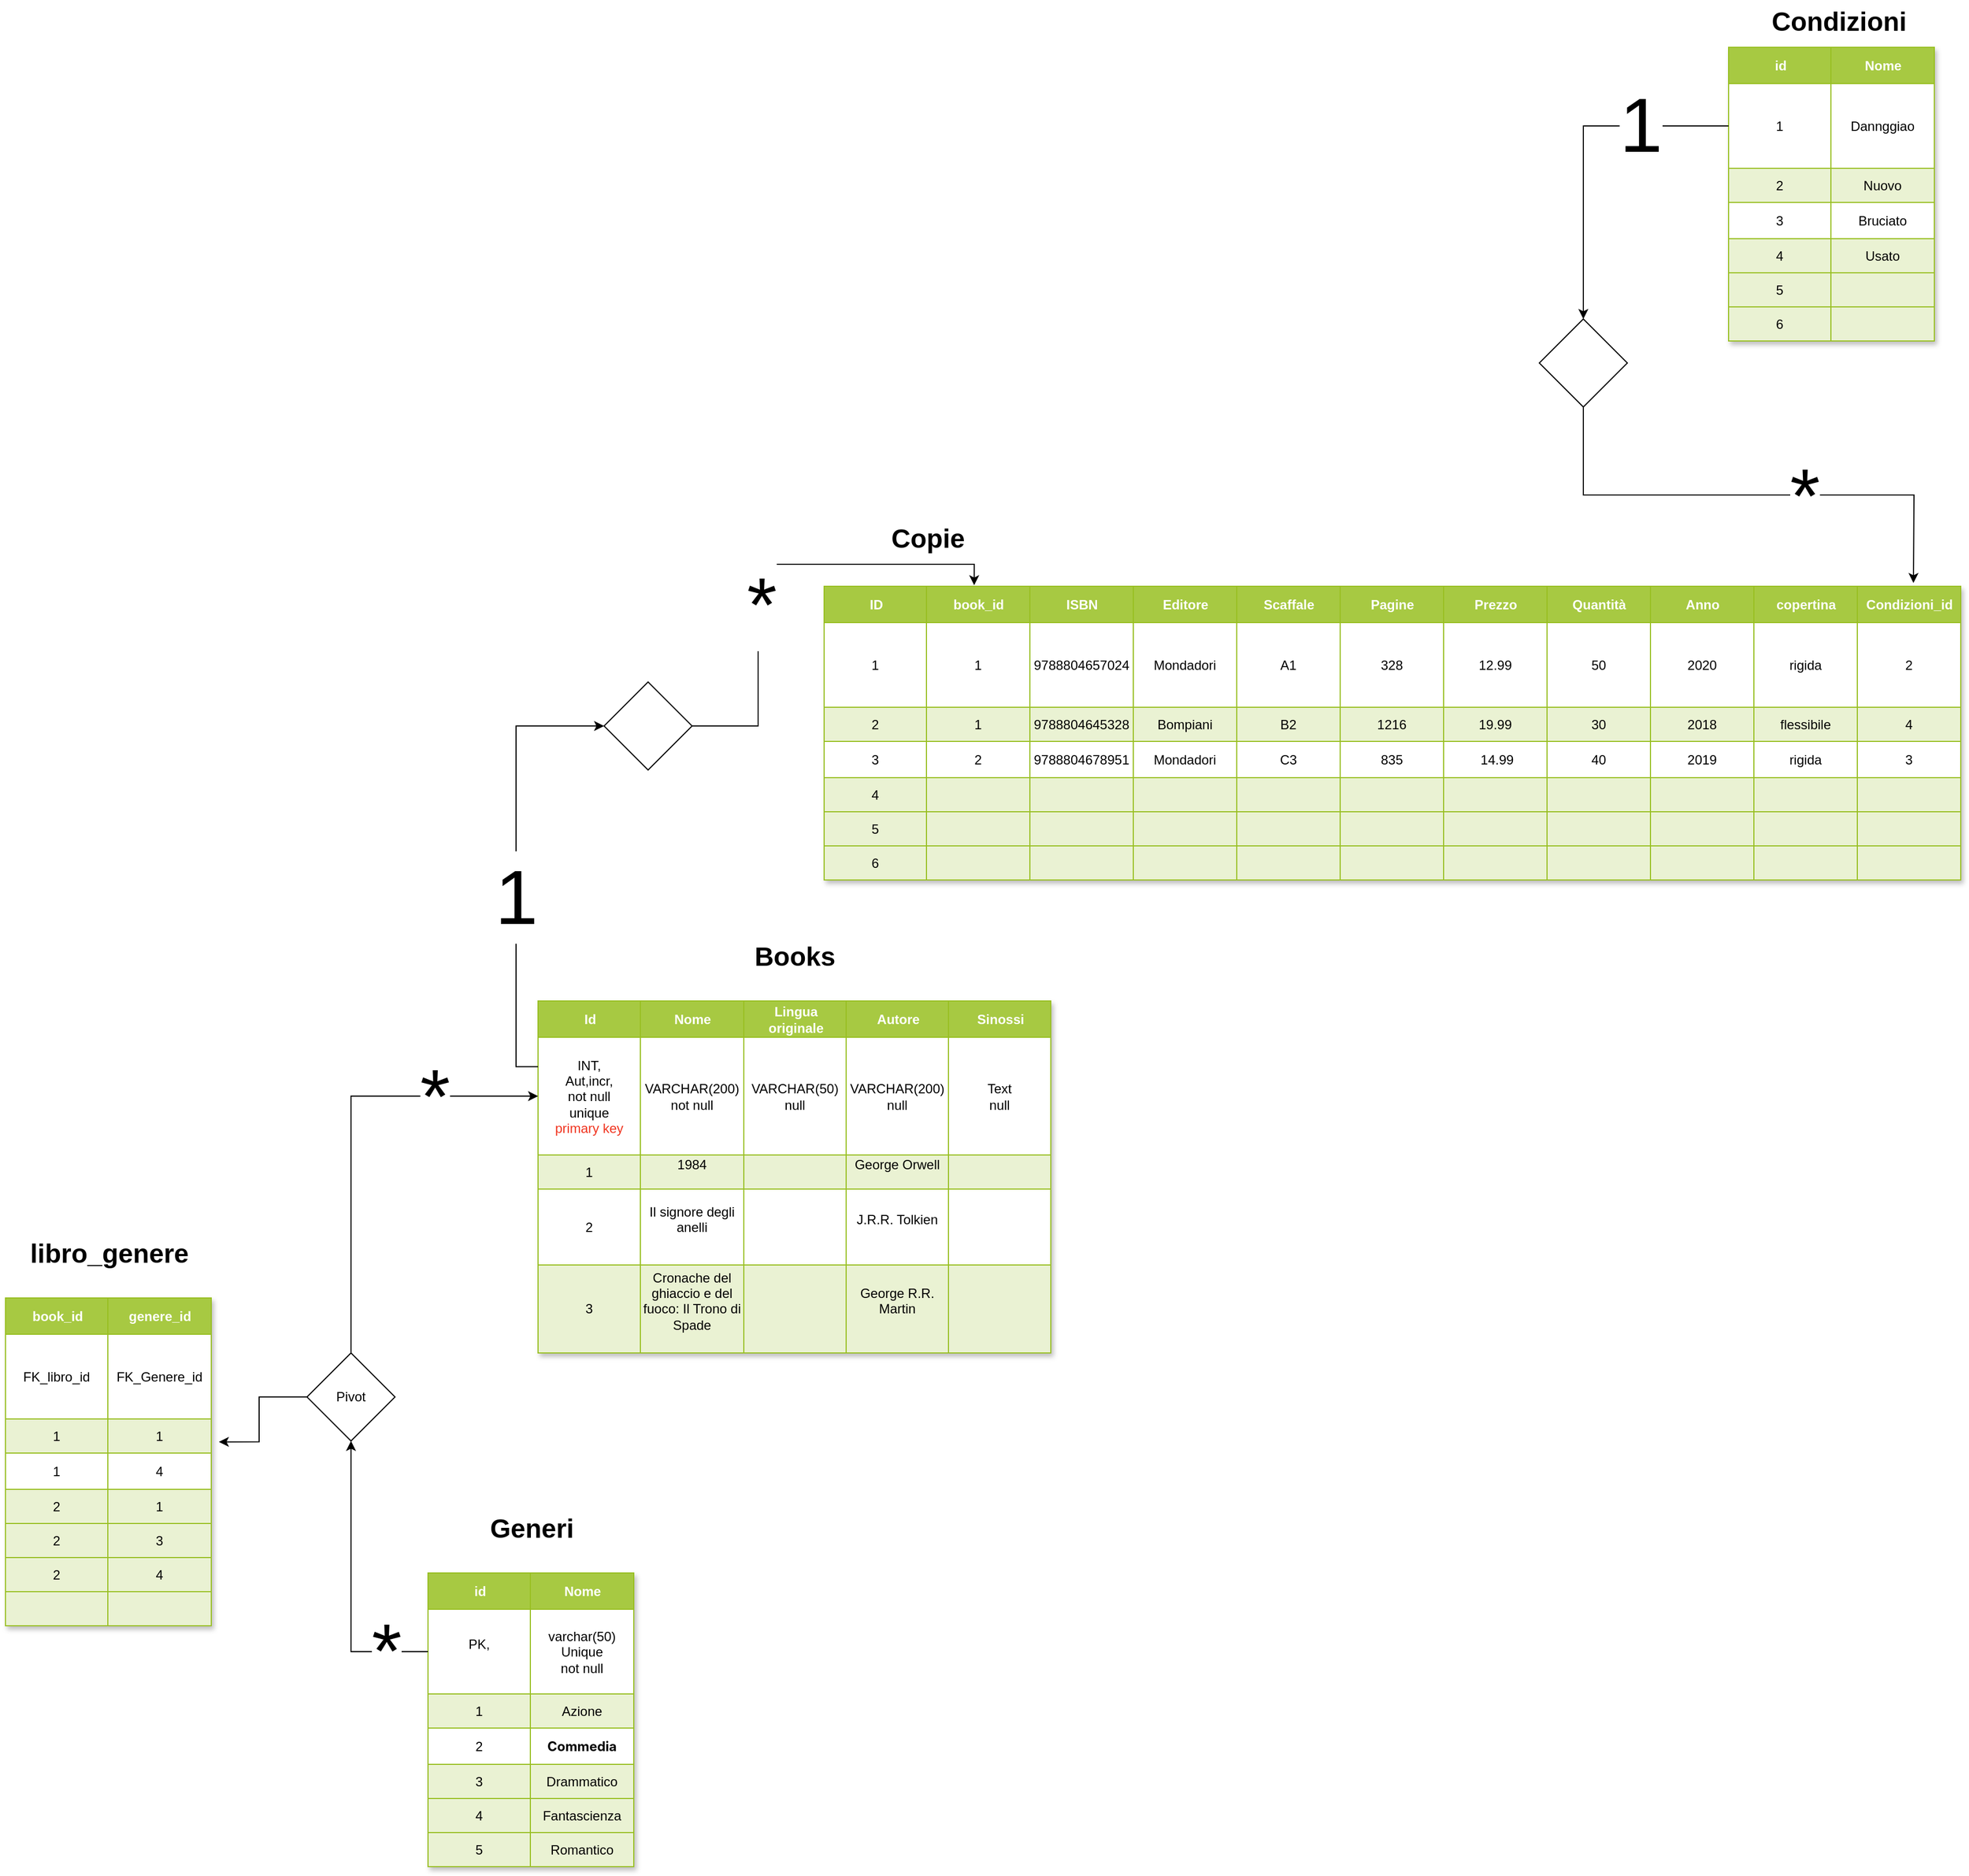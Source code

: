 <mxfile version="23.1.8" type="device">
  <diagram name="Pagina-1" id="dcd8knhIxvWwv0WL2j16">
    <mxGraphModel dx="3600" dy="2134" grid="1" gridSize="10" guides="1" tooltips="1" connect="1" arrows="1" fold="1" page="1" pageScale="1" pageWidth="1169" pageHeight="827" math="0" shadow="0">
      <root>
        <mxCell id="0" />
        <mxCell id="1" parent="0" />
        <mxCell id="H70-2wbLpekwcY3iI27o-11" value="Assets" style="childLayout=tableLayout;recursiveResize=0;strokeColor=#98bf21;fillColor=#A7C942;shadow=1;" parent="1" vertex="1">
          <mxGeometry x="-100" y="310" width="466" height="320" as="geometry" />
        </mxCell>
        <mxCell id="H70-2wbLpekwcY3iI27o-12" style="shape=tableRow;horizontal=0;startSize=0;swimlaneHead=0;swimlaneBody=0;top=0;left=0;bottom=0;right=0;dropTarget=0;collapsible=0;recursiveResize=0;expand=0;fontStyle=0;strokeColor=inherit;fillColor=#ffffff;" parent="H70-2wbLpekwcY3iI27o-11" vertex="1">
          <mxGeometry width="466" height="33" as="geometry" />
        </mxCell>
        <mxCell id="H70-2wbLpekwcY3iI27o-13" value="Id" style="connectable=0;recursiveResize=0;strokeColor=inherit;fillColor=#A7C942;align=center;fontStyle=1;fontColor=#FFFFFF;html=1;" parent="H70-2wbLpekwcY3iI27o-12" vertex="1">
          <mxGeometry width="93" height="33" as="geometry">
            <mxRectangle width="93" height="33" as="alternateBounds" />
          </mxGeometry>
        </mxCell>
        <mxCell id="H70-2wbLpekwcY3iI27o-14" value="Nome" style="connectable=0;recursiveResize=0;strokeColor=inherit;fillColor=#A7C942;align=center;fontStyle=1;fontColor=#FFFFFF;html=1;" parent="H70-2wbLpekwcY3iI27o-12" vertex="1">
          <mxGeometry x="93" width="94" height="33" as="geometry">
            <mxRectangle width="94" height="33" as="alternateBounds" />
          </mxGeometry>
        </mxCell>
        <mxCell id="H70-2wbLpekwcY3iI27o-15" value="Lingua&lt;br style=&quot;border-color: var(--border-color);&quot;&gt;originale" style="connectable=0;recursiveResize=0;strokeColor=inherit;fillColor=#A7C942;align=center;fontStyle=1;fontColor=#FFFFFF;html=1;" parent="H70-2wbLpekwcY3iI27o-12" vertex="1">
          <mxGeometry x="187" width="93" height="33" as="geometry">
            <mxRectangle width="93" height="33" as="alternateBounds" />
          </mxGeometry>
        </mxCell>
        <mxCell id="H70-2wbLpekwcY3iI27o-33" value="Autore" style="connectable=0;recursiveResize=0;strokeColor=inherit;fillColor=#A7C942;align=center;fontStyle=1;fontColor=#FFFFFF;html=1;" parent="H70-2wbLpekwcY3iI27o-12" vertex="1">
          <mxGeometry x="280" width="93" height="33" as="geometry">
            <mxRectangle width="93" height="33" as="alternateBounds" />
          </mxGeometry>
        </mxCell>
        <mxCell id="H70-2wbLpekwcY3iI27o-38" value="Sinossi" style="connectable=0;recursiveResize=0;strokeColor=inherit;fillColor=#A7C942;align=center;fontStyle=1;fontColor=#FFFFFF;html=1;" parent="H70-2wbLpekwcY3iI27o-12" vertex="1">
          <mxGeometry x="373" width="93" height="33" as="geometry">
            <mxRectangle width="93" height="33" as="alternateBounds" />
          </mxGeometry>
        </mxCell>
        <mxCell id="H70-2wbLpekwcY3iI27o-16" value="" style="shape=tableRow;horizontal=0;startSize=0;swimlaneHead=0;swimlaneBody=0;top=0;left=0;bottom=0;right=0;dropTarget=0;collapsible=0;recursiveResize=0;expand=0;fontStyle=0;strokeColor=inherit;fillColor=#ffffff;" parent="H70-2wbLpekwcY3iI27o-11" vertex="1">
          <mxGeometry y="33" width="466" height="107" as="geometry" />
        </mxCell>
        <mxCell id="H70-2wbLpekwcY3iI27o-17" value="INT,&lt;br&gt;Aut,incr,&lt;br&gt;not null&lt;br&gt;unique&lt;br&gt;&lt;font color=&quot;#f0341f&quot;&gt;primary key&lt;/font&gt;" style="connectable=0;recursiveResize=0;strokeColor=inherit;fillColor=inherit;align=center;whiteSpace=wrap;html=1;" parent="H70-2wbLpekwcY3iI27o-16" vertex="1">
          <mxGeometry width="93" height="107" as="geometry">
            <mxRectangle width="93" height="107" as="alternateBounds" />
          </mxGeometry>
        </mxCell>
        <mxCell id="H70-2wbLpekwcY3iI27o-18" value="VARCHAR(200)&lt;br&gt;not null" style="connectable=0;recursiveResize=0;strokeColor=inherit;fillColor=inherit;align=center;whiteSpace=wrap;html=1;" parent="H70-2wbLpekwcY3iI27o-16" vertex="1">
          <mxGeometry x="93" width="94" height="107" as="geometry">
            <mxRectangle width="94" height="107" as="alternateBounds" />
          </mxGeometry>
        </mxCell>
        <mxCell id="H70-2wbLpekwcY3iI27o-19" value="VARCHAR(50)&lt;br style=&quot;border-color: var(--border-color);&quot;&gt;null" style="connectable=0;recursiveResize=0;strokeColor=inherit;fillColor=inherit;align=center;whiteSpace=wrap;html=1;" parent="H70-2wbLpekwcY3iI27o-16" vertex="1">
          <mxGeometry x="187" width="93" height="107" as="geometry">
            <mxRectangle width="93" height="107" as="alternateBounds" />
          </mxGeometry>
        </mxCell>
        <mxCell id="H70-2wbLpekwcY3iI27o-34" value="VARCHAR(200)&lt;br&gt;null" style="connectable=0;recursiveResize=0;strokeColor=inherit;fillColor=inherit;align=center;whiteSpace=wrap;html=1;" parent="H70-2wbLpekwcY3iI27o-16" vertex="1">
          <mxGeometry x="280" width="93" height="107" as="geometry">
            <mxRectangle width="93" height="107" as="alternateBounds" />
          </mxGeometry>
        </mxCell>
        <mxCell id="H70-2wbLpekwcY3iI27o-39" value="Text&lt;br style=&quot;border-color: var(--border-color);&quot;&gt;null" style="connectable=0;recursiveResize=0;strokeColor=inherit;fillColor=inherit;align=center;whiteSpace=wrap;html=1;" parent="H70-2wbLpekwcY3iI27o-16" vertex="1">
          <mxGeometry x="373" width="93" height="107" as="geometry">
            <mxRectangle width="93" height="107" as="alternateBounds" />
          </mxGeometry>
        </mxCell>
        <mxCell id="H70-2wbLpekwcY3iI27o-20" value="" style="shape=tableRow;horizontal=0;startSize=0;swimlaneHead=0;swimlaneBody=0;top=0;left=0;bottom=0;right=0;dropTarget=0;collapsible=0;recursiveResize=0;expand=0;fontStyle=1;strokeColor=inherit;fillColor=#EAF2D3;" parent="H70-2wbLpekwcY3iI27o-11" vertex="1">
          <mxGeometry y="140" width="466" height="31" as="geometry" />
        </mxCell>
        <mxCell id="H70-2wbLpekwcY3iI27o-21" value="1" style="connectable=0;recursiveResize=0;strokeColor=inherit;fillColor=inherit;whiteSpace=wrap;html=1;" parent="H70-2wbLpekwcY3iI27o-20" vertex="1">
          <mxGeometry width="93" height="31" as="geometry">
            <mxRectangle width="93" height="31" as="alternateBounds" />
          </mxGeometry>
        </mxCell>
        <mxCell id="H70-2wbLpekwcY3iI27o-22" value="&lt;div&gt;1984&lt;/div&gt;&lt;div&gt;&lt;br&gt;&lt;/div&gt;" style="connectable=0;recursiveResize=0;strokeColor=inherit;fillColor=inherit;whiteSpace=wrap;html=1;" parent="H70-2wbLpekwcY3iI27o-20" vertex="1">
          <mxGeometry x="93" width="94" height="31" as="geometry">
            <mxRectangle width="94" height="31" as="alternateBounds" />
          </mxGeometry>
        </mxCell>
        <mxCell id="H70-2wbLpekwcY3iI27o-23" value="" style="connectable=0;recursiveResize=0;strokeColor=inherit;fillColor=inherit;whiteSpace=wrap;html=1;" parent="H70-2wbLpekwcY3iI27o-20" vertex="1">
          <mxGeometry x="187" width="93" height="31" as="geometry">
            <mxRectangle width="93" height="31" as="alternateBounds" />
          </mxGeometry>
        </mxCell>
        <mxCell id="H70-2wbLpekwcY3iI27o-35" value="&lt;div&gt;George Orwell&lt;/div&gt;&lt;div&gt;&lt;br&gt;&lt;/div&gt;" style="connectable=0;recursiveResize=0;strokeColor=inherit;fillColor=inherit;whiteSpace=wrap;html=1;" parent="H70-2wbLpekwcY3iI27o-20" vertex="1">
          <mxGeometry x="280" width="93" height="31" as="geometry">
            <mxRectangle width="93" height="31" as="alternateBounds" />
          </mxGeometry>
        </mxCell>
        <mxCell id="H70-2wbLpekwcY3iI27o-40" value="" style="connectable=0;recursiveResize=0;strokeColor=inherit;fillColor=inherit;whiteSpace=wrap;html=1;" parent="H70-2wbLpekwcY3iI27o-20" vertex="1">
          <mxGeometry x="373" width="93" height="31" as="geometry">
            <mxRectangle width="93" height="31" as="alternateBounds" />
          </mxGeometry>
        </mxCell>
        <mxCell id="H70-2wbLpekwcY3iI27o-24" value="" style="shape=tableRow;horizontal=0;startSize=0;swimlaneHead=0;swimlaneBody=0;top=0;left=0;bottom=0;right=0;dropTarget=0;collapsible=0;recursiveResize=0;expand=0;fontStyle=0;strokeColor=inherit;fillColor=#ffffff;" parent="H70-2wbLpekwcY3iI27o-11" vertex="1">
          <mxGeometry y="171" width="466" height="69" as="geometry" />
        </mxCell>
        <mxCell id="H70-2wbLpekwcY3iI27o-25" value="2" style="connectable=0;recursiveResize=0;strokeColor=inherit;fillColor=inherit;fontStyle=0;align=center;whiteSpace=wrap;html=1;" parent="H70-2wbLpekwcY3iI27o-24" vertex="1">
          <mxGeometry width="93" height="69" as="geometry">
            <mxRectangle width="93" height="69" as="alternateBounds" />
          </mxGeometry>
        </mxCell>
        <mxCell id="H70-2wbLpekwcY3iI27o-26" value="&lt;div&gt;Il signore degli anelli&lt;/div&gt;&lt;div&gt;&lt;br&gt;&lt;/div&gt;" style="connectable=0;recursiveResize=0;strokeColor=inherit;fillColor=inherit;fontStyle=0;align=center;whiteSpace=wrap;html=1;" parent="H70-2wbLpekwcY3iI27o-24" vertex="1">
          <mxGeometry x="93" width="94" height="69" as="geometry">
            <mxRectangle width="94" height="69" as="alternateBounds" />
          </mxGeometry>
        </mxCell>
        <mxCell id="H70-2wbLpekwcY3iI27o-27" value="" style="connectable=0;recursiveResize=0;strokeColor=inherit;fillColor=inherit;fontStyle=0;align=center;whiteSpace=wrap;html=1;" parent="H70-2wbLpekwcY3iI27o-24" vertex="1">
          <mxGeometry x="187" width="93" height="69" as="geometry">
            <mxRectangle width="93" height="69" as="alternateBounds" />
          </mxGeometry>
        </mxCell>
        <mxCell id="H70-2wbLpekwcY3iI27o-36" value="&lt;div&gt;J.R.R. Tolkien&lt;/div&gt;&lt;div&gt;&lt;br&gt;&lt;/div&gt;" style="connectable=0;recursiveResize=0;strokeColor=inherit;fillColor=inherit;fontStyle=0;align=center;whiteSpace=wrap;html=1;" parent="H70-2wbLpekwcY3iI27o-24" vertex="1">
          <mxGeometry x="280" width="93" height="69" as="geometry">
            <mxRectangle width="93" height="69" as="alternateBounds" />
          </mxGeometry>
        </mxCell>
        <mxCell id="H70-2wbLpekwcY3iI27o-41" value="" style="connectable=0;recursiveResize=0;strokeColor=inherit;fillColor=inherit;fontStyle=0;align=center;whiteSpace=wrap;html=1;" parent="H70-2wbLpekwcY3iI27o-24" vertex="1">
          <mxGeometry x="373" width="93" height="69" as="geometry">
            <mxRectangle width="93" height="69" as="alternateBounds" />
          </mxGeometry>
        </mxCell>
        <mxCell id="H70-2wbLpekwcY3iI27o-28" value="" style="shape=tableRow;horizontal=0;startSize=0;swimlaneHead=0;swimlaneBody=0;top=0;left=0;bottom=0;right=0;dropTarget=0;collapsible=0;recursiveResize=0;expand=0;fontStyle=1;strokeColor=inherit;fillColor=#EAF2D3;" parent="H70-2wbLpekwcY3iI27o-11" vertex="1">
          <mxGeometry y="240" width="466" height="80" as="geometry" />
        </mxCell>
        <mxCell id="H70-2wbLpekwcY3iI27o-29" value="3" style="connectable=0;recursiveResize=0;strokeColor=inherit;fillColor=inherit;whiteSpace=wrap;html=1;" parent="H70-2wbLpekwcY3iI27o-28" vertex="1">
          <mxGeometry width="93" height="80" as="geometry">
            <mxRectangle width="93" height="80" as="alternateBounds" />
          </mxGeometry>
        </mxCell>
        <mxCell id="H70-2wbLpekwcY3iI27o-30" value="&lt;div&gt;Cronache del ghiaccio e del fuoco: Il Trono di Spade&lt;/div&gt;&lt;div&gt;&lt;br&gt;&lt;/div&gt;" style="connectable=0;recursiveResize=0;strokeColor=inherit;fillColor=inherit;whiteSpace=wrap;html=1;" parent="H70-2wbLpekwcY3iI27o-28" vertex="1">
          <mxGeometry x="93" width="94" height="80" as="geometry">
            <mxRectangle width="94" height="80" as="alternateBounds" />
          </mxGeometry>
        </mxCell>
        <mxCell id="H70-2wbLpekwcY3iI27o-31" value="" style="connectable=0;recursiveResize=0;strokeColor=inherit;fillColor=inherit;whiteSpace=wrap;html=1;" parent="H70-2wbLpekwcY3iI27o-28" vertex="1">
          <mxGeometry x="187" width="93" height="80" as="geometry">
            <mxRectangle width="93" height="80" as="alternateBounds" />
          </mxGeometry>
        </mxCell>
        <mxCell id="H70-2wbLpekwcY3iI27o-37" value="&lt;div&gt;George R.R. Martin&lt;/div&gt;&lt;div&gt;&lt;br&gt;&lt;/div&gt;" style="connectable=0;recursiveResize=0;strokeColor=inherit;fillColor=inherit;whiteSpace=wrap;html=1;" parent="H70-2wbLpekwcY3iI27o-28" vertex="1">
          <mxGeometry x="280" width="93" height="80" as="geometry">
            <mxRectangle width="93" height="80" as="alternateBounds" />
          </mxGeometry>
        </mxCell>
        <mxCell id="H70-2wbLpekwcY3iI27o-42" value="" style="connectable=0;recursiveResize=0;strokeColor=inherit;fillColor=inherit;whiteSpace=wrap;html=1;" parent="H70-2wbLpekwcY3iI27o-28" vertex="1">
          <mxGeometry x="373" width="93" height="80" as="geometry">
            <mxRectangle width="93" height="80" as="alternateBounds" />
          </mxGeometry>
        </mxCell>
        <mxCell id="H70-2wbLpekwcY3iI27o-32" value="Books" style="text;strokeColor=none;fillColor=none;html=1;fontSize=24;fontStyle=1;verticalAlign=middle;align=center;" parent="1" vertex="1">
          <mxGeometry x="83" y="250" width="100" height="40" as="geometry" />
        </mxCell>
        <mxCell id="1bbS7F0FVIgR30g_t6lm-1" value="Assets" style="childLayout=tableLayout;recursiveResize=0;strokeColor=#98bf21;fillColor=#A7C942;shadow=1;" vertex="1" parent="1">
          <mxGeometry x="-200" y="830" width="187" height="267.0" as="geometry" />
        </mxCell>
        <mxCell id="1bbS7F0FVIgR30g_t6lm-2" style="shape=tableRow;horizontal=0;startSize=0;swimlaneHead=0;swimlaneBody=0;top=0;left=0;bottom=0;right=0;dropTarget=0;collapsible=0;recursiveResize=0;expand=0;fontStyle=0;strokeColor=inherit;fillColor=#ffffff;" vertex="1" parent="1bbS7F0FVIgR30g_t6lm-1">
          <mxGeometry width="187" height="33" as="geometry" />
        </mxCell>
        <mxCell id="1bbS7F0FVIgR30g_t6lm-3" value="id" style="connectable=0;recursiveResize=0;strokeColor=inherit;fillColor=#A7C942;align=center;fontStyle=1;fontColor=#FFFFFF;html=1;" vertex="1" parent="1bbS7F0FVIgR30g_t6lm-2">
          <mxGeometry width="93" height="33" as="geometry">
            <mxRectangle width="93" height="33" as="alternateBounds" />
          </mxGeometry>
        </mxCell>
        <mxCell id="1bbS7F0FVIgR30g_t6lm-4" value="Nome" style="connectable=0;recursiveResize=0;strokeColor=inherit;fillColor=#A7C942;align=center;fontStyle=1;fontColor=#FFFFFF;html=1;" vertex="1" parent="1bbS7F0FVIgR30g_t6lm-2">
          <mxGeometry x="93" width="94" height="33" as="geometry">
            <mxRectangle width="94" height="33" as="alternateBounds" />
          </mxGeometry>
        </mxCell>
        <mxCell id="1bbS7F0FVIgR30g_t6lm-6" value="" style="shape=tableRow;horizontal=0;startSize=0;swimlaneHead=0;swimlaneBody=0;top=0;left=0;bottom=0;right=0;dropTarget=0;collapsible=0;recursiveResize=0;expand=0;fontStyle=0;strokeColor=inherit;fillColor=#ffffff;" vertex="1" parent="1bbS7F0FVIgR30g_t6lm-1">
          <mxGeometry y="33" width="187" height="77" as="geometry" />
        </mxCell>
        <mxCell id="1bbS7F0FVIgR30g_t6lm-7" value="PK,&lt;div&gt;&lt;br/&gt;&lt;/div&gt;" style="connectable=0;recursiveResize=0;strokeColor=inherit;fillColor=inherit;align=center;whiteSpace=wrap;html=1;" vertex="1" parent="1bbS7F0FVIgR30g_t6lm-6">
          <mxGeometry width="93" height="77" as="geometry">
            <mxRectangle width="93" height="77" as="alternateBounds" />
          </mxGeometry>
        </mxCell>
        <mxCell id="1bbS7F0FVIgR30g_t6lm-8" value="varchar(50)&lt;br&gt;Unique&lt;br&gt;not null" style="connectable=0;recursiveResize=0;strokeColor=inherit;fillColor=inherit;align=center;whiteSpace=wrap;html=1;" vertex="1" parent="1bbS7F0FVIgR30g_t6lm-6">
          <mxGeometry x="93" width="94" height="77" as="geometry">
            <mxRectangle width="94" height="77" as="alternateBounds" />
          </mxGeometry>
        </mxCell>
        <mxCell id="1bbS7F0FVIgR30g_t6lm-10" value="" style="shape=tableRow;horizontal=0;startSize=0;swimlaneHead=0;swimlaneBody=0;top=0;left=0;bottom=0;right=0;dropTarget=0;collapsible=0;recursiveResize=0;expand=0;fontStyle=1;strokeColor=inherit;fillColor=#EAF2D3;" vertex="1" parent="1bbS7F0FVIgR30g_t6lm-1">
          <mxGeometry y="110" width="187" height="31" as="geometry" />
        </mxCell>
        <mxCell id="1bbS7F0FVIgR30g_t6lm-11" value="1" style="connectable=0;recursiveResize=0;strokeColor=inherit;fillColor=inherit;whiteSpace=wrap;html=1;" vertex="1" parent="1bbS7F0FVIgR30g_t6lm-10">
          <mxGeometry width="93" height="31" as="geometry">
            <mxRectangle width="93" height="31" as="alternateBounds" />
          </mxGeometry>
        </mxCell>
        <mxCell id="1bbS7F0FVIgR30g_t6lm-12" value="Azione" style="connectable=0;recursiveResize=0;strokeColor=inherit;fillColor=inherit;whiteSpace=wrap;html=1;" vertex="1" parent="1bbS7F0FVIgR30g_t6lm-10">
          <mxGeometry x="93" width="94" height="31" as="geometry">
            <mxRectangle width="94" height="31" as="alternateBounds" />
          </mxGeometry>
        </mxCell>
        <mxCell id="1bbS7F0FVIgR30g_t6lm-14" value="" style="shape=tableRow;horizontal=0;startSize=0;swimlaneHead=0;swimlaneBody=0;top=0;left=0;bottom=0;right=0;dropTarget=0;collapsible=0;recursiveResize=0;expand=0;fontStyle=0;strokeColor=inherit;fillColor=#ffffff;" vertex="1" parent="1bbS7F0FVIgR30g_t6lm-1">
          <mxGeometry y="141" width="187" height="33" as="geometry" />
        </mxCell>
        <mxCell id="1bbS7F0FVIgR30g_t6lm-15" value="2" style="connectable=0;recursiveResize=0;strokeColor=inherit;fillColor=inherit;fontStyle=0;align=center;whiteSpace=wrap;html=1;" vertex="1" parent="1bbS7F0FVIgR30g_t6lm-14">
          <mxGeometry width="93" height="33" as="geometry">
            <mxRectangle width="93" height="33" as="alternateBounds" />
          </mxGeometry>
        </mxCell>
        <mxCell id="1bbS7F0FVIgR30g_t6lm-16" value="&lt;div style=&quot;text-align: left;&quot;&gt;&lt;font face=&quot;-apple-system, Roboto, SegoeUI, Segoe UI, Helvetica Neue, Helvetica, Microsoft YaHei, Meiryo UI, Meiryo, Arial Unicode MS, sans-serif&quot;&gt;&lt;b style=&quot;&quot;&gt;Commedia&lt;/b&gt;&lt;br&gt;&lt;/font&gt;&lt;/div&gt;" style="connectable=0;recursiveResize=0;strokeColor=inherit;fillColor=inherit;fontStyle=0;align=center;whiteSpace=wrap;html=1;" vertex="1" parent="1bbS7F0FVIgR30g_t6lm-14">
          <mxGeometry x="93" width="94" height="33" as="geometry">
            <mxRectangle width="94" height="33" as="alternateBounds" />
          </mxGeometry>
        </mxCell>
        <mxCell id="1bbS7F0FVIgR30g_t6lm-18" value="" style="shape=tableRow;horizontal=0;startSize=0;swimlaneHead=0;swimlaneBody=0;top=0;left=0;bottom=0;right=0;dropTarget=0;collapsible=0;recursiveResize=0;expand=0;fontStyle=1;strokeColor=inherit;fillColor=#EAF2D3;" vertex="1" parent="1bbS7F0FVIgR30g_t6lm-1">
          <mxGeometry y="174" width="187" height="31" as="geometry" />
        </mxCell>
        <mxCell id="1bbS7F0FVIgR30g_t6lm-19" value="3" style="connectable=0;recursiveResize=0;strokeColor=inherit;fillColor=inherit;whiteSpace=wrap;html=1;" vertex="1" parent="1bbS7F0FVIgR30g_t6lm-18">
          <mxGeometry width="93" height="31" as="geometry">
            <mxRectangle width="93" height="31" as="alternateBounds" />
          </mxGeometry>
        </mxCell>
        <mxCell id="1bbS7F0FVIgR30g_t6lm-20" value="Drammatico" style="connectable=0;recursiveResize=0;strokeColor=inherit;fillColor=inherit;whiteSpace=wrap;html=1;" vertex="1" parent="1bbS7F0FVIgR30g_t6lm-18">
          <mxGeometry x="93" width="94" height="31" as="geometry">
            <mxRectangle width="94" height="31" as="alternateBounds" />
          </mxGeometry>
        </mxCell>
        <mxCell id="1bbS7F0FVIgR30g_t6lm-46" style="shape=tableRow;horizontal=0;startSize=0;swimlaneHead=0;swimlaneBody=0;top=0;left=0;bottom=0;right=0;dropTarget=0;collapsible=0;recursiveResize=0;expand=0;fontStyle=1;strokeColor=inherit;fillColor=#EAF2D3;" vertex="1" parent="1bbS7F0FVIgR30g_t6lm-1">
          <mxGeometry y="205" width="187" height="31" as="geometry" />
        </mxCell>
        <mxCell id="1bbS7F0FVIgR30g_t6lm-47" value="4" style="connectable=0;recursiveResize=0;strokeColor=inherit;fillColor=inherit;whiteSpace=wrap;html=1;" vertex="1" parent="1bbS7F0FVIgR30g_t6lm-46">
          <mxGeometry width="93" height="31" as="geometry">
            <mxRectangle width="93" height="31" as="alternateBounds" />
          </mxGeometry>
        </mxCell>
        <mxCell id="1bbS7F0FVIgR30g_t6lm-48" value="Fantascienza" style="connectable=0;recursiveResize=0;strokeColor=inherit;fillColor=inherit;whiteSpace=wrap;html=1;" vertex="1" parent="1bbS7F0FVIgR30g_t6lm-46">
          <mxGeometry x="93" width="94" height="31" as="geometry">
            <mxRectangle width="94" height="31" as="alternateBounds" />
          </mxGeometry>
        </mxCell>
        <mxCell id="1bbS7F0FVIgR30g_t6lm-49" style="shape=tableRow;horizontal=0;startSize=0;swimlaneHead=0;swimlaneBody=0;top=0;left=0;bottom=0;right=0;dropTarget=0;collapsible=0;recursiveResize=0;expand=0;fontStyle=1;strokeColor=inherit;fillColor=#EAF2D3;" vertex="1" parent="1bbS7F0FVIgR30g_t6lm-1">
          <mxGeometry y="236" width="187" height="31" as="geometry" />
        </mxCell>
        <mxCell id="1bbS7F0FVIgR30g_t6lm-50" value="5" style="connectable=0;recursiveResize=0;strokeColor=inherit;fillColor=inherit;whiteSpace=wrap;html=1;" vertex="1" parent="1bbS7F0FVIgR30g_t6lm-49">
          <mxGeometry width="93" height="31" as="geometry">
            <mxRectangle width="93" height="31" as="alternateBounds" />
          </mxGeometry>
        </mxCell>
        <mxCell id="1bbS7F0FVIgR30g_t6lm-51" value="Romantico" style="connectable=0;recursiveResize=0;strokeColor=inherit;fillColor=inherit;whiteSpace=wrap;html=1;" vertex="1" parent="1bbS7F0FVIgR30g_t6lm-49">
          <mxGeometry x="93" width="94" height="31" as="geometry">
            <mxRectangle width="94" height="31" as="alternateBounds" />
          </mxGeometry>
        </mxCell>
        <mxCell id="1bbS7F0FVIgR30g_t6lm-22" value="Generi" style="text;strokeColor=none;fillColor=none;html=1;fontSize=24;fontStyle=1;verticalAlign=middle;align=center;" vertex="1" parent="1">
          <mxGeometry x="-156.5" y="770" width="100" height="40" as="geometry" />
        </mxCell>
        <mxCell id="1bbS7F0FVIgR30g_t6lm-25" style="edgeStyle=orthogonalEdgeStyle;rounded=0;orthogonalLoop=1;jettySize=auto;html=1;exitX=0.5;exitY=0;exitDx=0;exitDy=0;entryX=0;entryY=0.5;entryDx=0;entryDy=0;" edge="1" parent="1" source="1bbS7F0FVIgR30g_t6lm-23" target="H70-2wbLpekwcY3iI27o-16">
          <mxGeometry relative="1" as="geometry" />
        </mxCell>
        <mxCell id="1bbS7F0FVIgR30g_t6lm-27" value="&lt;font style=&quot;font-size: 70px;&quot;&gt;*&lt;/font&gt;" style="edgeLabel;html=1;align=center;verticalAlign=middle;resizable=0;points=[];" vertex="1" connectable="0" parent="1bbS7F0FVIgR30g_t6lm-25">
          <mxGeometry x="0.534" y="2" relative="1" as="geometry">
            <mxPoint y="1" as="offset" />
          </mxGeometry>
        </mxCell>
        <mxCell id="1bbS7F0FVIgR30g_t6lm-23" value="Pivot" style="rhombus;whiteSpace=wrap;html=1;" vertex="1" parent="1">
          <mxGeometry x="-310" y="630" width="80" height="80" as="geometry" />
        </mxCell>
        <mxCell id="1bbS7F0FVIgR30g_t6lm-24" style="edgeStyle=orthogonalEdgeStyle;rounded=0;orthogonalLoop=1;jettySize=auto;html=1;exitX=0;exitY=0.5;exitDx=0;exitDy=0;entryX=0.5;entryY=1;entryDx=0;entryDy=0;" edge="1" parent="1" source="1bbS7F0FVIgR30g_t6lm-6" target="1bbS7F0FVIgR30g_t6lm-23">
          <mxGeometry relative="1" as="geometry" />
        </mxCell>
        <mxCell id="1bbS7F0FVIgR30g_t6lm-26" value="&lt;font style=&quot;font-size: 70px;&quot;&gt;*&lt;/font&gt;" style="edgeLabel;html=1;align=center;verticalAlign=middle;resizable=0;points=[];" vertex="1" connectable="0" parent="1bbS7F0FVIgR30g_t6lm-24">
          <mxGeometry x="-0.709" y="-2" relative="1" as="geometry">
            <mxPoint as="offset" />
          </mxGeometry>
        </mxCell>
        <mxCell id="1bbS7F0FVIgR30g_t6lm-28" value="Assets" style="childLayout=tableLayout;recursiveResize=0;strokeColor=#98bf21;fillColor=#A7C942;shadow=1;" vertex="1" parent="1">
          <mxGeometry x="-584" y="580" width="187" height="298.0" as="geometry" />
        </mxCell>
        <mxCell id="1bbS7F0FVIgR30g_t6lm-29" style="shape=tableRow;horizontal=0;startSize=0;swimlaneHead=0;swimlaneBody=0;top=0;left=0;bottom=0;right=0;dropTarget=0;collapsible=0;recursiveResize=0;expand=0;fontStyle=0;strokeColor=inherit;fillColor=#ffffff;" vertex="1" parent="1bbS7F0FVIgR30g_t6lm-28">
          <mxGeometry width="187" height="33" as="geometry" />
        </mxCell>
        <mxCell id="1bbS7F0FVIgR30g_t6lm-30" value="book_id" style="connectable=0;recursiveResize=0;strokeColor=inherit;fillColor=#A7C942;align=center;fontStyle=1;fontColor=#FFFFFF;html=1;" vertex="1" parent="1bbS7F0FVIgR30g_t6lm-29">
          <mxGeometry width="93" height="33" as="geometry">
            <mxRectangle width="93" height="33" as="alternateBounds" />
          </mxGeometry>
        </mxCell>
        <mxCell id="1bbS7F0FVIgR30g_t6lm-31" value="genere_id" style="connectable=0;recursiveResize=0;strokeColor=inherit;fillColor=#A7C942;align=center;fontStyle=1;fontColor=#FFFFFF;html=1;" vertex="1" parent="1bbS7F0FVIgR30g_t6lm-29">
          <mxGeometry x="93" width="94" height="33" as="geometry">
            <mxRectangle width="94" height="33" as="alternateBounds" />
          </mxGeometry>
        </mxCell>
        <mxCell id="1bbS7F0FVIgR30g_t6lm-32" value="" style="shape=tableRow;horizontal=0;startSize=0;swimlaneHead=0;swimlaneBody=0;top=0;left=0;bottom=0;right=0;dropTarget=0;collapsible=0;recursiveResize=0;expand=0;fontStyle=0;strokeColor=inherit;fillColor=#ffffff;" vertex="1" parent="1bbS7F0FVIgR30g_t6lm-28">
          <mxGeometry y="33" width="187" height="77" as="geometry" />
        </mxCell>
        <mxCell id="1bbS7F0FVIgR30g_t6lm-33" value="FK_libro_id" style="connectable=0;recursiveResize=0;strokeColor=inherit;fillColor=inherit;align=center;whiteSpace=wrap;html=1;" vertex="1" parent="1bbS7F0FVIgR30g_t6lm-32">
          <mxGeometry width="93" height="77" as="geometry">
            <mxRectangle width="93" height="77" as="alternateBounds" />
          </mxGeometry>
        </mxCell>
        <mxCell id="1bbS7F0FVIgR30g_t6lm-34" value="FK_Genere_id" style="connectable=0;recursiveResize=0;strokeColor=inherit;fillColor=inherit;align=center;whiteSpace=wrap;html=1;" vertex="1" parent="1bbS7F0FVIgR30g_t6lm-32">
          <mxGeometry x="93" width="94" height="77" as="geometry">
            <mxRectangle width="94" height="77" as="alternateBounds" />
          </mxGeometry>
        </mxCell>
        <mxCell id="1bbS7F0FVIgR30g_t6lm-35" value="" style="shape=tableRow;horizontal=0;startSize=0;swimlaneHead=0;swimlaneBody=0;top=0;left=0;bottom=0;right=0;dropTarget=0;collapsible=0;recursiveResize=0;expand=0;fontStyle=1;strokeColor=inherit;fillColor=#EAF2D3;" vertex="1" parent="1bbS7F0FVIgR30g_t6lm-28">
          <mxGeometry y="110" width="187" height="31" as="geometry" />
        </mxCell>
        <mxCell id="1bbS7F0FVIgR30g_t6lm-36" value="1" style="connectable=0;recursiveResize=0;strokeColor=inherit;fillColor=inherit;whiteSpace=wrap;html=1;" vertex="1" parent="1bbS7F0FVIgR30g_t6lm-35">
          <mxGeometry width="93" height="31" as="geometry">
            <mxRectangle width="93" height="31" as="alternateBounds" />
          </mxGeometry>
        </mxCell>
        <mxCell id="1bbS7F0FVIgR30g_t6lm-37" value="1" style="connectable=0;recursiveResize=0;strokeColor=inherit;fillColor=inherit;whiteSpace=wrap;html=1;" vertex="1" parent="1bbS7F0FVIgR30g_t6lm-35">
          <mxGeometry x="93" width="94" height="31" as="geometry">
            <mxRectangle width="94" height="31" as="alternateBounds" />
          </mxGeometry>
        </mxCell>
        <mxCell id="1bbS7F0FVIgR30g_t6lm-38" value="" style="shape=tableRow;horizontal=0;startSize=0;swimlaneHead=0;swimlaneBody=0;top=0;left=0;bottom=0;right=0;dropTarget=0;collapsible=0;recursiveResize=0;expand=0;fontStyle=0;strokeColor=inherit;fillColor=#ffffff;" vertex="1" parent="1bbS7F0FVIgR30g_t6lm-28">
          <mxGeometry y="141" width="187" height="33" as="geometry" />
        </mxCell>
        <mxCell id="1bbS7F0FVIgR30g_t6lm-39" value="1" style="connectable=0;recursiveResize=0;strokeColor=inherit;fillColor=inherit;fontStyle=0;align=center;whiteSpace=wrap;html=1;" vertex="1" parent="1bbS7F0FVIgR30g_t6lm-38">
          <mxGeometry width="93" height="33" as="geometry">
            <mxRectangle width="93" height="33" as="alternateBounds" />
          </mxGeometry>
        </mxCell>
        <mxCell id="1bbS7F0FVIgR30g_t6lm-40" value="4" style="connectable=0;recursiveResize=0;strokeColor=inherit;fillColor=inherit;fontStyle=0;align=center;whiteSpace=wrap;html=1;" vertex="1" parent="1bbS7F0FVIgR30g_t6lm-38">
          <mxGeometry x="93" width="94" height="33" as="geometry">
            <mxRectangle width="94" height="33" as="alternateBounds" />
          </mxGeometry>
        </mxCell>
        <mxCell id="1bbS7F0FVIgR30g_t6lm-41" value="" style="shape=tableRow;horizontal=0;startSize=0;swimlaneHead=0;swimlaneBody=0;top=0;left=0;bottom=0;right=0;dropTarget=0;collapsible=0;recursiveResize=0;expand=0;fontStyle=1;strokeColor=inherit;fillColor=#EAF2D3;" vertex="1" parent="1bbS7F0FVIgR30g_t6lm-28">
          <mxGeometry y="174" width="187" height="31" as="geometry" />
        </mxCell>
        <mxCell id="1bbS7F0FVIgR30g_t6lm-42" value="2" style="connectable=0;recursiveResize=0;strokeColor=inherit;fillColor=inherit;whiteSpace=wrap;html=1;" vertex="1" parent="1bbS7F0FVIgR30g_t6lm-41">
          <mxGeometry width="93" height="31" as="geometry">
            <mxRectangle width="93" height="31" as="alternateBounds" />
          </mxGeometry>
        </mxCell>
        <mxCell id="1bbS7F0FVIgR30g_t6lm-43" value="1" style="connectable=0;recursiveResize=0;strokeColor=inherit;fillColor=inherit;whiteSpace=wrap;html=1;" vertex="1" parent="1bbS7F0FVIgR30g_t6lm-41">
          <mxGeometry x="93" width="94" height="31" as="geometry">
            <mxRectangle width="94" height="31" as="alternateBounds" />
          </mxGeometry>
        </mxCell>
        <mxCell id="1bbS7F0FVIgR30g_t6lm-52" style="shape=tableRow;horizontal=0;startSize=0;swimlaneHead=0;swimlaneBody=0;top=0;left=0;bottom=0;right=0;dropTarget=0;collapsible=0;recursiveResize=0;expand=0;fontStyle=1;strokeColor=inherit;fillColor=#EAF2D3;" vertex="1" parent="1bbS7F0FVIgR30g_t6lm-28">
          <mxGeometry y="205" width="187" height="31" as="geometry" />
        </mxCell>
        <mxCell id="1bbS7F0FVIgR30g_t6lm-53" value="2" style="connectable=0;recursiveResize=0;strokeColor=inherit;fillColor=inherit;whiteSpace=wrap;html=1;" vertex="1" parent="1bbS7F0FVIgR30g_t6lm-52">
          <mxGeometry width="93" height="31" as="geometry">
            <mxRectangle width="93" height="31" as="alternateBounds" />
          </mxGeometry>
        </mxCell>
        <mxCell id="1bbS7F0FVIgR30g_t6lm-54" value="3" style="connectable=0;recursiveResize=0;strokeColor=inherit;fillColor=inherit;whiteSpace=wrap;html=1;" vertex="1" parent="1bbS7F0FVIgR30g_t6lm-52">
          <mxGeometry x="93" width="94" height="31" as="geometry">
            <mxRectangle width="94" height="31" as="alternateBounds" />
          </mxGeometry>
        </mxCell>
        <mxCell id="1bbS7F0FVIgR30g_t6lm-55" style="shape=tableRow;horizontal=0;startSize=0;swimlaneHead=0;swimlaneBody=0;top=0;left=0;bottom=0;right=0;dropTarget=0;collapsible=0;recursiveResize=0;expand=0;fontStyle=1;strokeColor=inherit;fillColor=#EAF2D3;" vertex="1" parent="1bbS7F0FVIgR30g_t6lm-28">
          <mxGeometry y="236" width="187" height="31" as="geometry" />
        </mxCell>
        <mxCell id="1bbS7F0FVIgR30g_t6lm-56" value="2" style="connectable=0;recursiveResize=0;strokeColor=inherit;fillColor=inherit;whiteSpace=wrap;html=1;" vertex="1" parent="1bbS7F0FVIgR30g_t6lm-55">
          <mxGeometry width="93" height="31" as="geometry">
            <mxRectangle width="93" height="31" as="alternateBounds" />
          </mxGeometry>
        </mxCell>
        <mxCell id="1bbS7F0FVIgR30g_t6lm-57" value="4" style="connectable=0;recursiveResize=0;strokeColor=inherit;fillColor=inherit;whiteSpace=wrap;html=1;" vertex="1" parent="1bbS7F0FVIgR30g_t6lm-55">
          <mxGeometry x="93" width="94" height="31" as="geometry">
            <mxRectangle width="94" height="31" as="alternateBounds" />
          </mxGeometry>
        </mxCell>
        <mxCell id="1bbS7F0FVIgR30g_t6lm-58" style="shape=tableRow;horizontal=0;startSize=0;swimlaneHead=0;swimlaneBody=0;top=0;left=0;bottom=0;right=0;dropTarget=0;collapsible=0;recursiveResize=0;expand=0;fontStyle=1;strokeColor=inherit;fillColor=#EAF2D3;" vertex="1" parent="1bbS7F0FVIgR30g_t6lm-28">
          <mxGeometry y="267" width="187" height="31" as="geometry" />
        </mxCell>
        <mxCell id="1bbS7F0FVIgR30g_t6lm-59" style="connectable=0;recursiveResize=0;strokeColor=inherit;fillColor=inherit;whiteSpace=wrap;html=1;" vertex="1" parent="1bbS7F0FVIgR30g_t6lm-58">
          <mxGeometry width="93" height="31" as="geometry">
            <mxRectangle width="93" height="31" as="alternateBounds" />
          </mxGeometry>
        </mxCell>
        <mxCell id="1bbS7F0FVIgR30g_t6lm-60" style="connectable=0;recursiveResize=0;strokeColor=inherit;fillColor=inherit;whiteSpace=wrap;html=1;" vertex="1" parent="1bbS7F0FVIgR30g_t6lm-58">
          <mxGeometry x="93" width="94" height="31" as="geometry">
            <mxRectangle width="94" height="31" as="alternateBounds" />
          </mxGeometry>
        </mxCell>
        <mxCell id="1bbS7F0FVIgR30g_t6lm-44" style="edgeStyle=orthogonalEdgeStyle;rounded=0;orthogonalLoop=1;jettySize=auto;html=1;exitX=0;exitY=0.5;exitDx=0;exitDy=0;entryX=1.037;entryY=0.439;entryDx=0;entryDy=0;entryPerimeter=0;" edge="1" parent="1" source="1bbS7F0FVIgR30g_t6lm-23" target="1bbS7F0FVIgR30g_t6lm-28">
          <mxGeometry relative="1" as="geometry" />
        </mxCell>
        <mxCell id="1bbS7F0FVIgR30g_t6lm-45" value="libro_genere" style="text;strokeColor=none;fillColor=none;html=1;fontSize=24;fontStyle=1;verticalAlign=middle;align=center;" vertex="1" parent="1">
          <mxGeometry x="-540.5" y="520" width="100" height="40" as="geometry" />
        </mxCell>
        <mxCell id="1bbS7F0FVIgR30g_t6lm-61" value="Condizioni" style="text;strokeColor=none;fillColor=none;html=1;fontSize=24;fontStyle=1;verticalAlign=middle;align=center;" vertex="1" parent="1">
          <mxGeometry x="1032" y="-600" width="100" height="40" as="geometry" />
        </mxCell>
        <mxCell id="1bbS7F0FVIgR30g_t6lm-65" value="Assets" style="childLayout=tableLayout;recursiveResize=0;strokeColor=#98bf21;fillColor=#A7C942;shadow=1;" vertex="1" parent="1">
          <mxGeometry x="982" y="-557" width="187" height="267.0" as="geometry" />
        </mxCell>
        <mxCell id="1bbS7F0FVIgR30g_t6lm-66" style="shape=tableRow;horizontal=0;startSize=0;swimlaneHead=0;swimlaneBody=0;top=0;left=0;bottom=0;right=0;dropTarget=0;collapsible=0;recursiveResize=0;expand=0;fontStyle=0;strokeColor=inherit;fillColor=#ffffff;" vertex="1" parent="1bbS7F0FVIgR30g_t6lm-65">
          <mxGeometry width="187" height="33" as="geometry" />
        </mxCell>
        <mxCell id="1bbS7F0FVIgR30g_t6lm-67" value="id" style="connectable=0;recursiveResize=0;strokeColor=inherit;fillColor=#A7C942;align=center;fontStyle=1;fontColor=#FFFFFF;html=1;" vertex="1" parent="1bbS7F0FVIgR30g_t6lm-66">
          <mxGeometry width="93" height="33" as="geometry">
            <mxRectangle width="93" height="33" as="alternateBounds" />
          </mxGeometry>
        </mxCell>
        <mxCell id="1bbS7F0FVIgR30g_t6lm-68" value="Nome" style="connectable=0;recursiveResize=0;strokeColor=inherit;fillColor=#A7C942;align=center;fontStyle=1;fontColor=#FFFFFF;html=1;" vertex="1" parent="1bbS7F0FVIgR30g_t6lm-66">
          <mxGeometry x="93" width="94" height="33" as="geometry">
            <mxRectangle width="94" height="33" as="alternateBounds" />
          </mxGeometry>
        </mxCell>
        <mxCell id="1bbS7F0FVIgR30g_t6lm-69" value="" style="shape=tableRow;horizontal=0;startSize=0;swimlaneHead=0;swimlaneBody=0;top=0;left=0;bottom=0;right=0;dropTarget=0;collapsible=0;recursiveResize=0;expand=0;fontStyle=0;strokeColor=inherit;fillColor=#ffffff;" vertex="1" parent="1bbS7F0FVIgR30g_t6lm-65">
          <mxGeometry y="33" width="187" height="77" as="geometry" />
        </mxCell>
        <mxCell id="1bbS7F0FVIgR30g_t6lm-70" value="1" style="connectable=0;recursiveResize=0;strokeColor=inherit;fillColor=inherit;align=center;whiteSpace=wrap;html=1;" vertex="1" parent="1bbS7F0FVIgR30g_t6lm-69">
          <mxGeometry width="93" height="77" as="geometry">
            <mxRectangle width="93" height="77" as="alternateBounds" />
          </mxGeometry>
        </mxCell>
        <mxCell id="1bbS7F0FVIgR30g_t6lm-71" value="Dannggiao" style="connectable=0;recursiveResize=0;strokeColor=inherit;fillColor=inherit;align=center;whiteSpace=wrap;html=1;" vertex="1" parent="1bbS7F0FVIgR30g_t6lm-69">
          <mxGeometry x="93" width="94" height="77" as="geometry">
            <mxRectangle width="94" height="77" as="alternateBounds" />
          </mxGeometry>
        </mxCell>
        <mxCell id="1bbS7F0FVIgR30g_t6lm-72" value="" style="shape=tableRow;horizontal=0;startSize=0;swimlaneHead=0;swimlaneBody=0;top=0;left=0;bottom=0;right=0;dropTarget=0;collapsible=0;recursiveResize=0;expand=0;fontStyle=1;strokeColor=inherit;fillColor=#EAF2D3;" vertex="1" parent="1bbS7F0FVIgR30g_t6lm-65">
          <mxGeometry y="110" width="187" height="31" as="geometry" />
        </mxCell>
        <mxCell id="1bbS7F0FVIgR30g_t6lm-73" value="2" style="connectable=0;recursiveResize=0;strokeColor=inherit;fillColor=inherit;whiteSpace=wrap;html=1;" vertex="1" parent="1bbS7F0FVIgR30g_t6lm-72">
          <mxGeometry width="93" height="31" as="geometry">
            <mxRectangle width="93" height="31" as="alternateBounds" />
          </mxGeometry>
        </mxCell>
        <mxCell id="1bbS7F0FVIgR30g_t6lm-74" value="Nuovo" style="connectable=0;recursiveResize=0;strokeColor=inherit;fillColor=inherit;whiteSpace=wrap;html=1;" vertex="1" parent="1bbS7F0FVIgR30g_t6lm-72">
          <mxGeometry x="93" width="94" height="31" as="geometry">
            <mxRectangle width="94" height="31" as="alternateBounds" />
          </mxGeometry>
        </mxCell>
        <mxCell id="1bbS7F0FVIgR30g_t6lm-75" value="" style="shape=tableRow;horizontal=0;startSize=0;swimlaneHead=0;swimlaneBody=0;top=0;left=0;bottom=0;right=0;dropTarget=0;collapsible=0;recursiveResize=0;expand=0;fontStyle=0;strokeColor=inherit;fillColor=#ffffff;" vertex="1" parent="1bbS7F0FVIgR30g_t6lm-65">
          <mxGeometry y="141" width="187" height="33" as="geometry" />
        </mxCell>
        <mxCell id="1bbS7F0FVIgR30g_t6lm-76" value="3" style="connectable=0;recursiveResize=0;strokeColor=inherit;fillColor=inherit;fontStyle=0;align=center;whiteSpace=wrap;html=1;" vertex="1" parent="1bbS7F0FVIgR30g_t6lm-75">
          <mxGeometry width="93" height="33" as="geometry">
            <mxRectangle width="93" height="33" as="alternateBounds" />
          </mxGeometry>
        </mxCell>
        <mxCell id="1bbS7F0FVIgR30g_t6lm-77" value="Bruciato" style="connectable=0;recursiveResize=0;strokeColor=inherit;fillColor=inherit;fontStyle=0;align=center;whiteSpace=wrap;html=1;" vertex="1" parent="1bbS7F0FVIgR30g_t6lm-75">
          <mxGeometry x="93" width="94" height="33" as="geometry">
            <mxRectangle width="94" height="33" as="alternateBounds" />
          </mxGeometry>
        </mxCell>
        <mxCell id="1bbS7F0FVIgR30g_t6lm-78" value="" style="shape=tableRow;horizontal=0;startSize=0;swimlaneHead=0;swimlaneBody=0;top=0;left=0;bottom=0;right=0;dropTarget=0;collapsible=0;recursiveResize=0;expand=0;fontStyle=1;strokeColor=inherit;fillColor=#EAF2D3;" vertex="1" parent="1bbS7F0FVIgR30g_t6lm-65">
          <mxGeometry y="174" width="187" height="31" as="geometry" />
        </mxCell>
        <mxCell id="1bbS7F0FVIgR30g_t6lm-79" value="4" style="connectable=0;recursiveResize=0;strokeColor=inherit;fillColor=inherit;whiteSpace=wrap;html=1;" vertex="1" parent="1bbS7F0FVIgR30g_t6lm-78">
          <mxGeometry width="93" height="31" as="geometry">
            <mxRectangle width="93" height="31" as="alternateBounds" />
          </mxGeometry>
        </mxCell>
        <mxCell id="1bbS7F0FVIgR30g_t6lm-80" value="Usato" style="connectable=0;recursiveResize=0;strokeColor=inherit;fillColor=inherit;whiteSpace=wrap;html=1;" vertex="1" parent="1bbS7F0FVIgR30g_t6lm-78">
          <mxGeometry x="93" width="94" height="31" as="geometry">
            <mxRectangle width="94" height="31" as="alternateBounds" />
          </mxGeometry>
        </mxCell>
        <mxCell id="1bbS7F0FVIgR30g_t6lm-81" style="shape=tableRow;horizontal=0;startSize=0;swimlaneHead=0;swimlaneBody=0;top=0;left=0;bottom=0;right=0;dropTarget=0;collapsible=0;recursiveResize=0;expand=0;fontStyle=1;strokeColor=inherit;fillColor=#EAF2D3;" vertex="1" parent="1bbS7F0FVIgR30g_t6lm-65">
          <mxGeometry y="205" width="187" height="31" as="geometry" />
        </mxCell>
        <mxCell id="1bbS7F0FVIgR30g_t6lm-82" value="5" style="connectable=0;recursiveResize=0;strokeColor=inherit;fillColor=inherit;whiteSpace=wrap;html=1;" vertex="1" parent="1bbS7F0FVIgR30g_t6lm-81">
          <mxGeometry width="93" height="31" as="geometry">
            <mxRectangle width="93" height="31" as="alternateBounds" />
          </mxGeometry>
        </mxCell>
        <mxCell id="1bbS7F0FVIgR30g_t6lm-83" value="" style="connectable=0;recursiveResize=0;strokeColor=inherit;fillColor=inherit;whiteSpace=wrap;html=1;" vertex="1" parent="1bbS7F0FVIgR30g_t6lm-81">
          <mxGeometry x="93" width="94" height="31" as="geometry">
            <mxRectangle width="94" height="31" as="alternateBounds" />
          </mxGeometry>
        </mxCell>
        <mxCell id="1bbS7F0FVIgR30g_t6lm-84" style="shape=tableRow;horizontal=0;startSize=0;swimlaneHead=0;swimlaneBody=0;top=0;left=0;bottom=0;right=0;dropTarget=0;collapsible=0;recursiveResize=0;expand=0;fontStyle=1;strokeColor=inherit;fillColor=#EAF2D3;" vertex="1" parent="1bbS7F0FVIgR30g_t6lm-65">
          <mxGeometry y="236" width="187" height="31" as="geometry" />
        </mxCell>
        <mxCell id="1bbS7F0FVIgR30g_t6lm-85" value="6" style="connectable=0;recursiveResize=0;strokeColor=inherit;fillColor=inherit;whiteSpace=wrap;html=1;" vertex="1" parent="1bbS7F0FVIgR30g_t6lm-84">
          <mxGeometry width="93" height="31" as="geometry">
            <mxRectangle width="93" height="31" as="alternateBounds" />
          </mxGeometry>
        </mxCell>
        <mxCell id="1bbS7F0FVIgR30g_t6lm-86" value="" style="connectable=0;recursiveResize=0;strokeColor=inherit;fillColor=inherit;whiteSpace=wrap;html=1;" vertex="1" parent="1bbS7F0FVIgR30g_t6lm-84">
          <mxGeometry x="93" width="94" height="31" as="geometry">
            <mxRectangle width="94" height="31" as="alternateBounds" />
          </mxGeometry>
        </mxCell>
        <mxCell id="1bbS7F0FVIgR30g_t6lm-87" value="Copie" style="text;strokeColor=none;fillColor=none;html=1;fontSize=24;fontStyle=1;verticalAlign=middle;align=center;" vertex="1" parent="1">
          <mxGeometry x="203.5" y="-130" width="100" height="40" as="geometry" />
        </mxCell>
        <mxCell id="1bbS7F0FVIgR30g_t6lm-88" value="Assets" style="childLayout=tableLayout;recursiveResize=0;strokeColor=#98bf21;fillColor=#A7C942;shadow=1;" vertex="1" parent="1">
          <mxGeometry x="160" y="-67" width="1033" height="267.0" as="geometry" />
        </mxCell>
        <mxCell id="1bbS7F0FVIgR30g_t6lm-89" style="shape=tableRow;horizontal=0;startSize=0;swimlaneHead=0;swimlaneBody=0;top=0;left=0;bottom=0;right=0;dropTarget=0;collapsible=0;recursiveResize=0;expand=0;fontStyle=0;strokeColor=inherit;fillColor=#ffffff;" vertex="1" parent="1bbS7F0FVIgR30g_t6lm-88">
          <mxGeometry width="1033" height="33" as="geometry" />
        </mxCell>
        <mxCell id="1bbS7F0FVIgR30g_t6lm-90" value="ID" style="connectable=0;recursiveResize=0;strokeColor=inherit;fillColor=#A7C942;align=center;fontStyle=1;fontColor=#FFFFFF;html=1;" vertex="1" parent="1bbS7F0FVIgR30g_t6lm-89">
          <mxGeometry width="93" height="33" as="geometry">
            <mxRectangle width="93" height="33" as="alternateBounds" />
          </mxGeometry>
        </mxCell>
        <mxCell id="1bbS7F0FVIgR30g_t6lm-91" value="book_id" style="connectable=0;recursiveResize=0;strokeColor=inherit;fillColor=#A7C942;align=center;fontStyle=1;fontColor=#FFFFFF;html=1;" vertex="1" parent="1bbS7F0FVIgR30g_t6lm-89">
          <mxGeometry x="93" width="94" height="33" as="geometry">
            <mxRectangle width="94" height="33" as="alternateBounds" />
          </mxGeometry>
        </mxCell>
        <mxCell id="1bbS7F0FVIgR30g_t6lm-113" value="ISBN" style="connectable=0;recursiveResize=0;strokeColor=inherit;fillColor=#A7C942;align=center;fontStyle=1;fontColor=#FFFFFF;html=1;" vertex="1" parent="1bbS7F0FVIgR30g_t6lm-89">
          <mxGeometry x="187" width="94" height="33" as="geometry">
            <mxRectangle width="94" height="33" as="alternateBounds" />
          </mxGeometry>
        </mxCell>
        <mxCell id="1bbS7F0FVIgR30g_t6lm-120" value="Editore" style="connectable=0;recursiveResize=0;strokeColor=inherit;fillColor=#A7C942;align=center;fontStyle=1;fontColor=#FFFFFF;html=1;" vertex="1" parent="1bbS7F0FVIgR30g_t6lm-89">
          <mxGeometry x="281" width="94" height="33" as="geometry">
            <mxRectangle width="94" height="33" as="alternateBounds" />
          </mxGeometry>
        </mxCell>
        <mxCell id="1bbS7F0FVIgR30g_t6lm-128" value="Scaffale" style="connectable=0;recursiveResize=0;strokeColor=inherit;fillColor=#A7C942;align=center;fontStyle=1;fontColor=#FFFFFF;html=1;" vertex="1" parent="1bbS7F0FVIgR30g_t6lm-89">
          <mxGeometry x="375" width="94" height="33" as="geometry">
            <mxRectangle width="94" height="33" as="alternateBounds" />
          </mxGeometry>
        </mxCell>
        <mxCell id="1bbS7F0FVIgR30g_t6lm-135" value="Pagine" style="connectable=0;recursiveResize=0;strokeColor=inherit;fillColor=#A7C942;align=center;fontStyle=1;fontColor=#FFFFFF;html=1;" vertex="1" parent="1bbS7F0FVIgR30g_t6lm-89">
          <mxGeometry x="469" width="94" height="33" as="geometry">
            <mxRectangle width="94" height="33" as="alternateBounds" />
          </mxGeometry>
        </mxCell>
        <mxCell id="1bbS7F0FVIgR30g_t6lm-142" value="Prezzo" style="connectable=0;recursiveResize=0;strokeColor=inherit;fillColor=#A7C942;align=center;fontStyle=1;fontColor=#FFFFFF;html=1;" vertex="1" parent="1bbS7F0FVIgR30g_t6lm-89">
          <mxGeometry x="563" width="94" height="33" as="geometry">
            <mxRectangle width="94" height="33" as="alternateBounds" />
          </mxGeometry>
        </mxCell>
        <mxCell id="1bbS7F0FVIgR30g_t6lm-159" value="Quantità" style="connectable=0;recursiveResize=0;strokeColor=inherit;fillColor=#A7C942;align=center;fontStyle=1;fontColor=#FFFFFF;html=1;" vertex="1" parent="1bbS7F0FVIgR30g_t6lm-89">
          <mxGeometry x="657" width="94" height="33" as="geometry">
            <mxRectangle width="94" height="33" as="alternateBounds" />
          </mxGeometry>
        </mxCell>
        <mxCell id="1bbS7F0FVIgR30g_t6lm-149" value="Anno" style="connectable=0;recursiveResize=0;strokeColor=inherit;fillColor=#A7C942;align=center;fontStyle=1;fontColor=#FFFFFF;html=1;" vertex="1" parent="1bbS7F0FVIgR30g_t6lm-89">
          <mxGeometry x="751" width="94" height="33" as="geometry">
            <mxRectangle width="94" height="33" as="alternateBounds" />
          </mxGeometry>
        </mxCell>
        <mxCell id="1bbS7F0FVIgR30g_t6lm-166" value="copertina" style="connectable=0;recursiveResize=0;strokeColor=inherit;fillColor=#A7C942;align=center;fontStyle=1;fontColor=#FFFFFF;html=1;" vertex="1" parent="1bbS7F0FVIgR30g_t6lm-89">
          <mxGeometry x="845" width="94" height="33" as="geometry">
            <mxRectangle width="94" height="33" as="alternateBounds" />
          </mxGeometry>
        </mxCell>
        <mxCell id="1bbS7F0FVIgR30g_t6lm-190" value="Condizioni_id" style="connectable=0;recursiveResize=0;strokeColor=inherit;fillColor=#A7C942;align=center;fontStyle=1;fontColor=#FFFFFF;html=1;" vertex="1" parent="1bbS7F0FVIgR30g_t6lm-89">
          <mxGeometry x="939" width="94" height="33" as="geometry">
            <mxRectangle width="94" height="33" as="alternateBounds" />
          </mxGeometry>
        </mxCell>
        <mxCell id="1bbS7F0FVIgR30g_t6lm-92" value="" style="shape=tableRow;horizontal=0;startSize=0;swimlaneHead=0;swimlaneBody=0;top=0;left=0;bottom=0;right=0;dropTarget=0;collapsible=0;recursiveResize=0;expand=0;fontStyle=0;strokeColor=inherit;fillColor=#ffffff;" vertex="1" parent="1bbS7F0FVIgR30g_t6lm-88">
          <mxGeometry y="33" width="1033" height="77" as="geometry" />
        </mxCell>
        <mxCell id="1bbS7F0FVIgR30g_t6lm-93" value="1" style="connectable=0;recursiveResize=0;strokeColor=inherit;fillColor=inherit;align=center;whiteSpace=wrap;html=1;" vertex="1" parent="1bbS7F0FVIgR30g_t6lm-92">
          <mxGeometry width="93" height="77" as="geometry">
            <mxRectangle width="93" height="77" as="alternateBounds" />
          </mxGeometry>
        </mxCell>
        <mxCell id="1bbS7F0FVIgR30g_t6lm-94" value="1" style="connectable=0;recursiveResize=0;strokeColor=inherit;fillColor=inherit;align=center;whiteSpace=wrap;html=1;" vertex="1" parent="1bbS7F0FVIgR30g_t6lm-92">
          <mxGeometry x="93" width="94" height="77" as="geometry">
            <mxRectangle width="94" height="77" as="alternateBounds" />
          </mxGeometry>
        </mxCell>
        <mxCell id="1bbS7F0FVIgR30g_t6lm-114" value="9788804657024" style="connectable=0;recursiveResize=0;strokeColor=inherit;fillColor=inherit;align=center;whiteSpace=wrap;html=1;" vertex="1" parent="1bbS7F0FVIgR30g_t6lm-92">
          <mxGeometry x="187" width="94" height="77" as="geometry">
            <mxRectangle width="94" height="77" as="alternateBounds" />
          </mxGeometry>
        </mxCell>
        <mxCell id="1bbS7F0FVIgR30g_t6lm-121" value="Mondadori" style="connectable=0;recursiveResize=0;strokeColor=inherit;fillColor=inherit;align=center;whiteSpace=wrap;html=1;" vertex="1" parent="1bbS7F0FVIgR30g_t6lm-92">
          <mxGeometry x="281" width="94" height="77" as="geometry">
            <mxRectangle width="94" height="77" as="alternateBounds" />
          </mxGeometry>
        </mxCell>
        <mxCell id="1bbS7F0FVIgR30g_t6lm-129" value="A1" style="connectable=0;recursiveResize=0;strokeColor=inherit;fillColor=inherit;align=center;whiteSpace=wrap;html=1;" vertex="1" parent="1bbS7F0FVIgR30g_t6lm-92">
          <mxGeometry x="375" width="94" height="77" as="geometry">
            <mxRectangle width="94" height="77" as="alternateBounds" />
          </mxGeometry>
        </mxCell>
        <mxCell id="1bbS7F0FVIgR30g_t6lm-136" value="328" style="connectable=0;recursiveResize=0;strokeColor=inherit;fillColor=inherit;align=center;whiteSpace=wrap;html=1;" vertex="1" parent="1bbS7F0FVIgR30g_t6lm-92">
          <mxGeometry x="469" width="94" height="77" as="geometry">
            <mxRectangle width="94" height="77" as="alternateBounds" />
          </mxGeometry>
        </mxCell>
        <mxCell id="1bbS7F0FVIgR30g_t6lm-143" value="12.99" style="connectable=0;recursiveResize=0;strokeColor=inherit;fillColor=inherit;align=center;whiteSpace=wrap;html=1;" vertex="1" parent="1bbS7F0FVIgR30g_t6lm-92">
          <mxGeometry x="563" width="94" height="77" as="geometry">
            <mxRectangle width="94" height="77" as="alternateBounds" />
          </mxGeometry>
        </mxCell>
        <mxCell id="1bbS7F0FVIgR30g_t6lm-160" value="50" style="connectable=0;recursiveResize=0;strokeColor=inherit;fillColor=inherit;align=center;whiteSpace=wrap;html=1;" vertex="1" parent="1bbS7F0FVIgR30g_t6lm-92">
          <mxGeometry x="657" width="94" height="77" as="geometry">
            <mxRectangle width="94" height="77" as="alternateBounds" />
          </mxGeometry>
        </mxCell>
        <mxCell id="1bbS7F0FVIgR30g_t6lm-150" value="2020" style="connectable=0;recursiveResize=0;strokeColor=inherit;fillColor=inherit;align=center;whiteSpace=wrap;html=1;" vertex="1" parent="1bbS7F0FVIgR30g_t6lm-92">
          <mxGeometry x="751" width="94" height="77" as="geometry">
            <mxRectangle width="94" height="77" as="alternateBounds" />
          </mxGeometry>
        </mxCell>
        <mxCell id="1bbS7F0FVIgR30g_t6lm-167" value="rigida" style="connectable=0;recursiveResize=0;strokeColor=inherit;fillColor=inherit;align=center;whiteSpace=wrap;html=1;" vertex="1" parent="1bbS7F0FVIgR30g_t6lm-92">
          <mxGeometry x="845" width="94" height="77" as="geometry">
            <mxRectangle width="94" height="77" as="alternateBounds" />
          </mxGeometry>
        </mxCell>
        <mxCell id="1bbS7F0FVIgR30g_t6lm-191" value="2" style="connectable=0;recursiveResize=0;strokeColor=inherit;fillColor=inherit;align=center;whiteSpace=wrap;html=1;" vertex="1" parent="1bbS7F0FVIgR30g_t6lm-92">
          <mxGeometry x="939" width="94" height="77" as="geometry">
            <mxRectangle width="94" height="77" as="alternateBounds" />
          </mxGeometry>
        </mxCell>
        <mxCell id="1bbS7F0FVIgR30g_t6lm-95" value="" style="shape=tableRow;horizontal=0;startSize=0;swimlaneHead=0;swimlaneBody=0;top=0;left=0;bottom=0;right=0;dropTarget=0;collapsible=0;recursiveResize=0;expand=0;fontStyle=1;strokeColor=inherit;fillColor=#EAF2D3;" vertex="1" parent="1bbS7F0FVIgR30g_t6lm-88">
          <mxGeometry y="110" width="1033" height="31" as="geometry" />
        </mxCell>
        <mxCell id="1bbS7F0FVIgR30g_t6lm-96" value="2" style="connectable=0;recursiveResize=0;strokeColor=inherit;fillColor=inherit;whiteSpace=wrap;html=1;" vertex="1" parent="1bbS7F0FVIgR30g_t6lm-95">
          <mxGeometry width="93" height="31" as="geometry">
            <mxRectangle width="93" height="31" as="alternateBounds" />
          </mxGeometry>
        </mxCell>
        <mxCell id="1bbS7F0FVIgR30g_t6lm-97" value="1" style="connectable=0;recursiveResize=0;strokeColor=inherit;fillColor=inherit;whiteSpace=wrap;html=1;" vertex="1" parent="1bbS7F0FVIgR30g_t6lm-95">
          <mxGeometry x="93" width="94" height="31" as="geometry">
            <mxRectangle width="94" height="31" as="alternateBounds" />
          </mxGeometry>
        </mxCell>
        <mxCell id="1bbS7F0FVIgR30g_t6lm-115" value="9788804645328" style="connectable=0;recursiveResize=0;strokeColor=inherit;fillColor=inherit;whiteSpace=wrap;html=1;" vertex="1" parent="1bbS7F0FVIgR30g_t6lm-95">
          <mxGeometry x="187" width="94" height="31" as="geometry">
            <mxRectangle width="94" height="31" as="alternateBounds" />
          </mxGeometry>
        </mxCell>
        <mxCell id="1bbS7F0FVIgR30g_t6lm-122" value="Bompiani" style="connectable=0;recursiveResize=0;strokeColor=inherit;fillColor=inherit;whiteSpace=wrap;html=1;" vertex="1" parent="1bbS7F0FVIgR30g_t6lm-95">
          <mxGeometry x="281" width="94" height="31" as="geometry">
            <mxRectangle width="94" height="31" as="alternateBounds" />
          </mxGeometry>
        </mxCell>
        <mxCell id="1bbS7F0FVIgR30g_t6lm-130" value="B2" style="connectable=0;recursiveResize=0;strokeColor=inherit;fillColor=inherit;whiteSpace=wrap;html=1;" vertex="1" parent="1bbS7F0FVIgR30g_t6lm-95">
          <mxGeometry x="375" width="94" height="31" as="geometry">
            <mxRectangle width="94" height="31" as="alternateBounds" />
          </mxGeometry>
        </mxCell>
        <mxCell id="1bbS7F0FVIgR30g_t6lm-137" value="1216" style="connectable=0;recursiveResize=0;strokeColor=inherit;fillColor=inherit;whiteSpace=wrap;html=1;" vertex="1" parent="1bbS7F0FVIgR30g_t6lm-95">
          <mxGeometry x="469" width="94" height="31" as="geometry">
            <mxRectangle width="94" height="31" as="alternateBounds" />
          </mxGeometry>
        </mxCell>
        <mxCell id="1bbS7F0FVIgR30g_t6lm-144" value="19.99" style="connectable=0;recursiveResize=0;strokeColor=inherit;fillColor=inherit;whiteSpace=wrap;html=1;" vertex="1" parent="1bbS7F0FVIgR30g_t6lm-95">
          <mxGeometry x="563" width="94" height="31" as="geometry">
            <mxRectangle width="94" height="31" as="alternateBounds" />
          </mxGeometry>
        </mxCell>
        <mxCell id="1bbS7F0FVIgR30g_t6lm-161" value="30" style="connectable=0;recursiveResize=0;strokeColor=inherit;fillColor=inherit;whiteSpace=wrap;html=1;" vertex="1" parent="1bbS7F0FVIgR30g_t6lm-95">
          <mxGeometry x="657" width="94" height="31" as="geometry">
            <mxRectangle width="94" height="31" as="alternateBounds" />
          </mxGeometry>
        </mxCell>
        <mxCell id="1bbS7F0FVIgR30g_t6lm-151" value="2018" style="connectable=0;recursiveResize=0;strokeColor=inherit;fillColor=inherit;whiteSpace=wrap;html=1;" vertex="1" parent="1bbS7F0FVIgR30g_t6lm-95">
          <mxGeometry x="751" width="94" height="31" as="geometry">
            <mxRectangle width="94" height="31" as="alternateBounds" />
          </mxGeometry>
        </mxCell>
        <mxCell id="1bbS7F0FVIgR30g_t6lm-168" value="flessibile" style="connectable=0;recursiveResize=0;strokeColor=inherit;fillColor=inherit;whiteSpace=wrap;html=1;" vertex="1" parent="1bbS7F0FVIgR30g_t6lm-95">
          <mxGeometry x="845" width="94" height="31" as="geometry">
            <mxRectangle width="94" height="31" as="alternateBounds" />
          </mxGeometry>
        </mxCell>
        <mxCell id="1bbS7F0FVIgR30g_t6lm-192" value="4" style="connectable=0;recursiveResize=0;strokeColor=inherit;fillColor=inherit;whiteSpace=wrap;html=1;" vertex="1" parent="1bbS7F0FVIgR30g_t6lm-95">
          <mxGeometry x="939" width="94" height="31" as="geometry">
            <mxRectangle width="94" height="31" as="alternateBounds" />
          </mxGeometry>
        </mxCell>
        <mxCell id="1bbS7F0FVIgR30g_t6lm-98" value="" style="shape=tableRow;horizontal=0;startSize=0;swimlaneHead=0;swimlaneBody=0;top=0;left=0;bottom=0;right=0;dropTarget=0;collapsible=0;recursiveResize=0;expand=0;fontStyle=0;strokeColor=inherit;fillColor=#ffffff;" vertex="1" parent="1bbS7F0FVIgR30g_t6lm-88">
          <mxGeometry y="141" width="1033" height="33" as="geometry" />
        </mxCell>
        <mxCell id="1bbS7F0FVIgR30g_t6lm-99" value="3" style="connectable=0;recursiveResize=0;strokeColor=inherit;fillColor=inherit;fontStyle=0;align=center;whiteSpace=wrap;html=1;" vertex="1" parent="1bbS7F0FVIgR30g_t6lm-98">
          <mxGeometry width="93" height="33" as="geometry">
            <mxRectangle width="93" height="33" as="alternateBounds" />
          </mxGeometry>
        </mxCell>
        <mxCell id="1bbS7F0FVIgR30g_t6lm-100" value="2" style="connectable=0;recursiveResize=0;strokeColor=inherit;fillColor=inherit;fontStyle=0;align=center;whiteSpace=wrap;html=1;" vertex="1" parent="1bbS7F0FVIgR30g_t6lm-98">
          <mxGeometry x="93" width="94" height="33" as="geometry">
            <mxRectangle width="94" height="33" as="alternateBounds" />
          </mxGeometry>
        </mxCell>
        <mxCell id="1bbS7F0FVIgR30g_t6lm-116" value="9788804678951" style="connectable=0;recursiveResize=0;strokeColor=inherit;fillColor=inherit;fontStyle=0;align=center;whiteSpace=wrap;html=1;" vertex="1" parent="1bbS7F0FVIgR30g_t6lm-98">
          <mxGeometry x="187" width="94" height="33" as="geometry">
            <mxRectangle width="94" height="33" as="alternateBounds" />
          </mxGeometry>
        </mxCell>
        <mxCell id="1bbS7F0FVIgR30g_t6lm-123" value="Mondadori" style="connectable=0;recursiveResize=0;strokeColor=inherit;fillColor=inherit;fontStyle=0;align=center;whiteSpace=wrap;html=1;" vertex="1" parent="1bbS7F0FVIgR30g_t6lm-98">
          <mxGeometry x="281" width="94" height="33" as="geometry">
            <mxRectangle width="94" height="33" as="alternateBounds" />
          </mxGeometry>
        </mxCell>
        <mxCell id="1bbS7F0FVIgR30g_t6lm-131" value="C3" style="connectable=0;recursiveResize=0;strokeColor=inherit;fillColor=inherit;fontStyle=0;align=center;whiteSpace=wrap;html=1;" vertex="1" parent="1bbS7F0FVIgR30g_t6lm-98">
          <mxGeometry x="375" width="94" height="33" as="geometry">
            <mxRectangle width="94" height="33" as="alternateBounds" />
          </mxGeometry>
        </mxCell>
        <mxCell id="1bbS7F0FVIgR30g_t6lm-138" value="835" style="connectable=0;recursiveResize=0;strokeColor=inherit;fillColor=inherit;fontStyle=0;align=center;whiteSpace=wrap;html=1;" vertex="1" parent="1bbS7F0FVIgR30g_t6lm-98">
          <mxGeometry x="469" width="94" height="33" as="geometry">
            <mxRectangle width="94" height="33" as="alternateBounds" />
          </mxGeometry>
        </mxCell>
        <mxCell id="1bbS7F0FVIgR30g_t6lm-145" value="&amp;nbsp;14.99" style="connectable=0;recursiveResize=0;strokeColor=inherit;fillColor=inherit;fontStyle=0;align=center;whiteSpace=wrap;html=1;" vertex="1" parent="1bbS7F0FVIgR30g_t6lm-98">
          <mxGeometry x="563" width="94" height="33" as="geometry">
            <mxRectangle width="94" height="33" as="alternateBounds" />
          </mxGeometry>
        </mxCell>
        <mxCell id="1bbS7F0FVIgR30g_t6lm-162" value="40" style="connectable=0;recursiveResize=0;strokeColor=inherit;fillColor=inherit;fontStyle=0;align=center;whiteSpace=wrap;html=1;" vertex="1" parent="1bbS7F0FVIgR30g_t6lm-98">
          <mxGeometry x="657" width="94" height="33" as="geometry">
            <mxRectangle width="94" height="33" as="alternateBounds" />
          </mxGeometry>
        </mxCell>
        <mxCell id="1bbS7F0FVIgR30g_t6lm-152" value="2019" style="connectable=0;recursiveResize=0;strokeColor=inherit;fillColor=inherit;fontStyle=0;align=center;whiteSpace=wrap;html=1;" vertex="1" parent="1bbS7F0FVIgR30g_t6lm-98">
          <mxGeometry x="751" width="94" height="33" as="geometry">
            <mxRectangle width="94" height="33" as="alternateBounds" />
          </mxGeometry>
        </mxCell>
        <mxCell id="1bbS7F0FVIgR30g_t6lm-169" value="rigida" style="connectable=0;recursiveResize=0;strokeColor=inherit;fillColor=inherit;fontStyle=0;align=center;whiteSpace=wrap;html=1;" vertex="1" parent="1bbS7F0FVIgR30g_t6lm-98">
          <mxGeometry x="845" width="94" height="33" as="geometry">
            <mxRectangle width="94" height="33" as="alternateBounds" />
          </mxGeometry>
        </mxCell>
        <mxCell id="1bbS7F0FVIgR30g_t6lm-193" value="3" style="connectable=0;recursiveResize=0;strokeColor=inherit;fillColor=inherit;fontStyle=0;align=center;whiteSpace=wrap;html=1;" vertex="1" parent="1bbS7F0FVIgR30g_t6lm-98">
          <mxGeometry x="939" width="94" height="33" as="geometry">
            <mxRectangle width="94" height="33" as="alternateBounds" />
          </mxGeometry>
        </mxCell>
        <mxCell id="1bbS7F0FVIgR30g_t6lm-101" value="" style="shape=tableRow;horizontal=0;startSize=0;swimlaneHead=0;swimlaneBody=0;top=0;left=0;bottom=0;right=0;dropTarget=0;collapsible=0;recursiveResize=0;expand=0;fontStyle=1;strokeColor=inherit;fillColor=#EAF2D3;" vertex="1" parent="1bbS7F0FVIgR30g_t6lm-88">
          <mxGeometry y="174" width="1033" height="31" as="geometry" />
        </mxCell>
        <mxCell id="1bbS7F0FVIgR30g_t6lm-102" value="4" style="connectable=0;recursiveResize=0;strokeColor=inherit;fillColor=inherit;whiteSpace=wrap;html=1;" vertex="1" parent="1bbS7F0FVIgR30g_t6lm-101">
          <mxGeometry width="93" height="31" as="geometry">
            <mxRectangle width="93" height="31" as="alternateBounds" />
          </mxGeometry>
        </mxCell>
        <mxCell id="1bbS7F0FVIgR30g_t6lm-103" value="" style="connectable=0;recursiveResize=0;strokeColor=inherit;fillColor=inherit;whiteSpace=wrap;html=1;" vertex="1" parent="1bbS7F0FVIgR30g_t6lm-101">
          <mxGeometry x="93" width="94" height="31" as="geometry">
            <mxRectangle width="94" height="31" as="alternateBounds" />
          </mxGeometry>
        </mxCell>
        <mxCell id="1bbS7F0FVIgR30g_t6lm-117" style="connectable=0;recursiveResize=0;strokeColor=inherit;fillColor=inherit;whiteSpace=wrap;html=1;" vertex="1" parent="1bbS7F0FVIgR30g_t6lm-101">
          <mxGeometry x="187" width="94" height="31" as="geometry">
            <mxRectangle width="94" height="31" as="alternateBounds" />
          </mxGeometry>
        </mxCell>
        <mxCell id="1bbS7F0FVIgR30g_t6lm-124" style="connectable=0;recursiveResize=0;strokeColor=inherit;fillColor=inherit;whiteSpace=wrap;html=1;" vertex="1" parent="1bbS7F0FVIgR30g_t6lm-101">
          <mxGeometry x="281" width="94" height="31" as="geometry">
            <mxRectangle width="94" height="31" as="alternateBounds" />
          </mxGeometry>
        </mxCell>
        <mxCell id="1bbS7F0FVIgR30g_t6lm-132" style="connectable=0;recursiveResize=0;strokeColor=inherit;fillColor=inherit;whiteSpace=wrap;html=1;" vertex="1" parent="1bbS7F0FVIgR30g_t6lm-101">
          <mxGeometry x="375" width="94" height="31" as="geometry">
            <mxRectangle width="94" height="31" as="alternateBounds" />
          </mxGeometry>
        </mxCell>
        <mxCell id="1bbS7F0FVIgR30g_t6lm-139" style="connectable=0;recursiveResize=0;strokeColor=inherit;fillColor=inherit;whiteSpace=wrap;html=1;" vertex="1" parent="1bbS7F0FVIgR30g_t6lm-101">
          <mxGeometry x="469" width="94" height="31" as="geometry">
            <mxRectangle width="94" height="31" as="alternateBounds" />
          </mxGeometry>
        </mxCell>
        <mxCell id="1bbS7F0FVIgR30g_t6lm-146" style="connectable=0;recursiveResize=0;strokeColor=inherit;fillColor=inherit;whiteSpace=wrap;html=1;" vertex="1" parent="1bbS7F0FVIgR30g_t6lm-101">
          <mxGeometry x="563" width="94" height="31" as="geometry">
            <mxRectangle width="94" height="31" as="alternateBounds" />
          </mxGeometry>
        </mxCell>
        <mxCell id="1bbS7F0FVIgR30g_t6lm-163" style="connectable=0;recursiveResize=0;strokeColor=inherit;fillColor=inherit;whiteSpace=wrap;html=1;" vertex="1" parent="1bbS7F0FVIgR30g_t6lm-101">
          <mxGeometry x="657" width="94" height="31" as="geometry">
            <mxRectangle width="94" height="31" as="alternateBounds" />
          </mxGeometry>
        </mxCell>
        <mxCell id="1bbS7F0FVIgR30g_t6lm-153" style="connectable=0;recursiveResize=0;strokeColor=inherit;fillColor=inherit;whiteSpace=wrap;html=1;" vertex="1" parent="1bbS7F0FVIgR30g_t6lm-101">
          <mxGeometry x="751" width="94" height="31" as="geometry">
            <mxRectangle width="94" height="31" as="alternateBounds" />
          </mxGeometry>
        </mxCell>
        <mxCell id="1bbS7F0FVIgR30g_t6lm-170" style="connectable=0;recursiveResize=0;strokeColor=inherit;fillColor=inherit;whiteSpace=wrap;html=1;" vertex="1" parent="1bbS7F0FVIgR30g_t6lm-101">
          <mxGeometry x="845" width="94" height="31" as="geometry">
            <mxRectangle width="94" height="31" as="alternateBounds" />
          </mxGeometry>
        </mxCell>
        <mxCell id="1bbS7F0FVIgR30g_t6lm-194" style="connectable=0;recursiveResize=0;strokeColor=inherit;fillColor=inherit;whiteSpace=wrap;html=1;" vertex="1" parent="1bbS7F0FVIgR30g_t6lm-101">
          <mxGeometry x="939" width="94" height="31" as="geometry">
            <mxRectangle width="94" height="31" as="alternateBounds" />
          </mxGeometry>
        </mxCell>
        <mxCell id="1bbS7F0FVIgR30g_t6lm-104" style="shape=tableRow;horizontal=0;startSize=0;swimlaneHead=0;swimlaneBody=0;top=0;left=0;bottom=0;right=0;dropTarget=0;collapsible=0;recursiveResize=0;expand=0;fontStyle=1;strokeColor=inherit;fillColor=#EAF2D3;" vertex="1" parent="1bbS7F0FVIgR30g_t6lm-88">
          <mxGeometry y="205" width="1033" height="31" as="geometry" />
        </mxCell>
        <mxCell id="1bbS7F0FVIgR30g_t6lm-105" value="5" style="connectable=0;recursiveResize=0;strokeColor=inherit;fillColor=inherit;whiteSpace=wrap;html=1;" vertex="1" parent="1bbS7F0FVIgR30g_t6lm-104">
          <mxGeometry width="93" height="31" as="geometry">
            <mxRectangle width="93" height="31" as="alternateBounds" />
          </mxGeometry>
        </mxCell>
        <mxCell id="1bbS7F0FVIgR30g_t6lm-106" value="" style="connectable=0;recursiveResize=0;strokeColor=inherit;fillColor=inherit;whiteSpace=wrap;html=1;" vertex="1" parent="1bbS7F0FVIgR30g_t6lm-104">
          <mxGeometry x="93" width="94" height="31" as="geometry">
            <mxRectangle width="94" height="31" as="alternateBounds" />
          </mxGeometry>
        </mxCell>
        <mxCell id="1bbS7F0FVIgR30g_t6lm-118" style="connectable=0;recursiveResize=0;strokeColor=inherit;fillColor=inherit;whiteSpace=wrap;html=1;" vertex="1" parent="1bbS7F0FVIgR30g_t6lm-104">
          <mxGeometry x="187" width="94" height="31" as="geometry">
            <mxRectangle width="94" height="31" as="alternateBounds" />
          </mxGeometry>
        </mxCell>
        <mxCell id="1bbS7F0FVIgR30g_t6lm-125" style="connectable=0;recursiveResize=0;strokeColor=inherit;fillColor=inherit;whiteSpace=wrap;html=1;" vertex="1" parent="1bbS7F0FVIgR30g_t6lm-104">
          <mxGeometry x="281" width="94" height="31" as="geometry">
            <mxRectangle width="94" height="31" as="alternateBounds" />
          </mxGeometry>
        </mxCell>
        <mxCell id="1bbS7F0FVIgR30g_t6lm-133" style="connectable=0;recursiveResize=0;strokeColor=inherit;fillColor=inherit;whiteSpace=wrap;html=1;" vertex="1" parent="1bbS7F0FVIgR30g_t6lm-104">
          <mxGeometry x="375" width="94" height="31" as="geometry">
            <mxRectangle width="94" height="31" as="alternateBounds" />
          </mxGeometry>
        </mxCell>
        <mxCell id="1bbS7F0FVIgR30g_t6lm-140" style="connectable=0;recursiveResize=0;strokeColor=inherit;fillColor=inherit;whiteSpace=wrap;html=1;" vertex="1" parent="1bbS7F0FVIgR30g_t6lm-104">
          <mxGeometry x="469" width="94" height="31" as="geometry">
            <mxRectangle width="94" height="31" as="alternateBounds" />
          </mxGeometry>
        </mxCell>
        <mxCell id="1bbS7F0FVIgR30g_t6lm-147" style="connectable=0;recursiveResize=0;strokeColor=inherit;fillColor=inherit;whiteSpace=wrap;html=1;" vertex="1" parent="1bbS7F0FVIgR30g_t6lm-104">
          <mxGeometry x="563" width="94" height="31" as="geometry">
            <mxRectangle width="94" height="31" as="alternateBounds" />
          </mxGeometry>
        </mxCell>
        <mxCell id="1bbS7F0FVIgR30g_t6lm-164" style="connectable=0;recursiveResize=0;strokeColor=inherit;fillColor=inherit;whiteSpace=wrap;html=1;" vertex="1" parent="1bbS7F0FVIgR30g_t6lm-104">
          <mxGeometry x="657" width="94" height="31" as="geometry">
            <mxRectangle width="94" height="31" as="alternateBounds" />
          </mxGeometry>
        </mxCell>
        <mxCell id="1bbS7F0FVIgR30g_t6lm-154" style="connectable=0;recursiveResize=0;strokeColor=inherit;fillColor=inherit;whiteSpace=wrap;html=1;" vertex="1" parent="1bbS7F0FVIgR30g_t6lm-104">
          <mxGeometry x="751" width="94" height="31" as="geometry">
            <mxRectangle width="94" height="31" as="alternateBounds" />
          </mxGeometry>
        </mxCell>
        <mxCell id="1bbS7F0FVIgR30g_t6lm-171" style="connectable=0;recursiveResize=0;strokeColor=inherit;fillColor=inherit;whiteSpace=wrap;html=1;" vertex="1" parent="1bbS7F0FVIgR30g_t6lm-104">
          <mxGeometry x="845" width="94" height="31" as="geometry">
            <mxRectangle width="94" height="31" as="alternateBounds" />
          </mxGeometry>
        </mxCell>
        <mxCell id="1bbS7F0FVIgR30g_t6lm-195" style="connectable=0;recursiveResize=0;strokeColor=inherit;fillColor=inherit;whiteSpace=wrap;html=1;" vertex="1" parent="1bbS7F0FVIgR30g_t6lm-104">
          <mxGeometry x="939" width="94" height="31" as="geometry">
            <mxRectangle width="94" height="31" as="alternateBounds" />
          </mxGeometry>
        </mxCell>
        <mxCell id="1bbS7F0FVIgR30g_t6lm-107" style="shape=tableRow;horizontal=0;startSize=0;swimlaneHead=0;swimlaneBody=0;top=0;left=0;bottom=0;right=0;dropTarget=0;collapsible=0;recursiveResize=0;expand=0;fontStyle=1;strokeColor=inherit;fillColor=#EAF2D3;" vertex="1" parent="1bbS7F0FVIgR30g_t6lm-88">
          <mxGeometry y="236" width="1033" height="31" as="geometry" />
        </mxCell>
        <mxCell id="1bbS7F0FVIgR30g_t6lm-108" value="6" style="connectable=0;recursiveResize=0;strokeColor=inherit;fillColor=inherit;whiteSpace=wrap;html=1;" vertex="1" parent="1bbS7F0FVIgR30g_t6lm-107">
          <mxGeometry width="93" height="31" as="geometry">
            <mxRectangle width="93" height="31" as="alternateBounds" />
          </mxGeometry>
        </mxCell>
        <mxCell id="1bbS7F0FVIgR30g_t6lm-109" value="" style="connectable=0;recursiveResize=0;strokeColor=inherit;fillColor=inherit;whiteSpace=wrap;html=1;" vertex="1" parent="1bbS7F0FVIgR30g_t6lm-107">
          <mxGeometry x="93" width="94" height="31" as="geometry">
            <mxRectangle width="94" height="31" as="alternateBounds" />
          </mxGeometry>
        </mxCell>
        <mxCell id="1bbS7F0FVIgR30g_t6lm-119" style="connectable=0;recursiveResize=0;strokeColor=inherit;fillColor=inherit;whiteSpace=wrap;html=1;" vertex="1" parent="1bbS7F0FVIgR30g_t6lm-107">
          <mxGeometry x="187" width="94" height="31" as="geometry">
            <mxRectangle width="94" height="31" as="alternateBounds" />
          </mxGeometry>
        </mxCell>
        <mxCell id="1bbS7F0FVIgR30g_t6lm-126" style="connectable=0;recursiveResize=0;strokeColor=inherit;fillColor=inherit;whiteSpace=wrap;html=1;" vertex="1" parent="1bbS7F0FVIgR30g_t6lm-107">
          <mxGeometry x="281" width="94" height="31" as="geometry">
            <mxRectangle width="94" height="31" as="alternateBounds" />
          </mxGeometry>
        </mxCell>
        <mxCell id="1bbS7F0FVIgR30g_t6lm-134" style="connectable=0;recursiveResize=0;strokeColor=inherit;fillColor=inherit;whiteSpace=wrap;html=1;" vertex="1" parent="1bbS7F0FVIgR30g_t6lm-107">
          <mxGeometry x="375" width="94" height="31" as="geometry">
            <mxRectangle width="94" height="31" as="alternateBounds" />
          </mxGeometry>
        </mxCell>
        <mxCell id="1bbS7F0FVIgR30g_t6lm-141" style="connectable=0;recursiveResize=0;strokeColor=inherit;fillColor=inherit;whiteSpace=wrap;html=1;" vertex="1" parent="1bbS7F0FVIgR30g_t6lm-107">
          <mxGeometry x="469" width="94" height="31" as="geometry">
            <mxRectangle width="94" height="31" as="alternateBounds" />
          </mxGeometry>
        </mxCell>
        <mxCell id="1bbS7F0FVIgR30g_t6lm-148" style="connectable=0;recursiveResize=0;strokeColor=inherit;fillColor=inherit;whiteSpace=wrap;html=1;" vertex="1" parent="1bbS7F0FVIgR30g_t6lm-107">
          <mxGeometry x="563" width="94" height="31" as="geometry">
            <mxRectangle width="94" height="31" as="alternateBounds" />
          </mxGeometry>
        </mxCell>
        <mxCell id="1bbS7F0FVIgR30g_t6lm-165" style="connectable=0;recursiveResize=0;strokeColor=inherit;fillColor=inherit;whiteSpace=wrap;html=1;" vertex="1" parent="1bbS7F0FVIgR30g_t6lm-107">
          <mxGeometry x="657" width="94" height="31" as="geometry">
            <mxRectangle width="94" height="31" as="alternateBounds" />
          </mxGeometry>
        </mxCell>
        <mxCell id="1bbS7F0FVIgR30g_t6lm-155" style="connectable=0;recursiveResize=0;strokeColor=inherit;fillColor=inherit;whiteSpace=wrap;html=1;" vertex="1" parent="1bbS7F0FVIgR30g_t6lm-107">
          <mxGeometry x="751" width="94" height="31" as="geometry">
            <mxRectangle width="94" height="31" as="alternateBounds" />
          </mxGeometry>
        </mxCell>
        <mxCell id="1bbS7F0FVIgR30g_t6lm-172" style="connectable=0;recursiveResize=0;strokeColor=inherit;fillColor=inherit;whiteSpace=wrap;html=1;" vertex="1" parent="1bbS7F0FVIgR30g_t6lm-107">
          <mxGeometry x="845" width="94" height="31" as="geometry">
            <mxRectangle width="94" height="31" as="alternateBounds" />
          </mxGeometry>
        </mxCell>
        <mxCell id="1bbS7F0FVIgR30g_t6lm-196" style="connectable=0;recursiveResize=0;strokeColor=inherit;fillColor=inherit;whiteSpace=wrap;html=1;" vertex="1" parent="1bbS7F0FVIgR30g_t6lm-107">
          <mxGeometry x="939" width="94" height="31" as="geometry">
            <mxRectangle width="94" height="31" as="alternateBounds" />
          </mxGeometry>
        </mxCell>
        <mxCell id="1bbS7F0FVIgR30g_t6lm-110" value="" style="rhombus;whiteSpace=wrap;html=1;" vertex="1" parent="1">
          <mxGeometry x="-40" y="20" width="80" height="80" as="geometry" />
        </mxCell>
        <mxCell id="1bbS7F0FVIgR30g_t6lm-112" style="edgeStyle=orthogonalEdgeStyle;rounded=0;orthogonalLoop=1;jettySize=auto;html=1;exitX=0;exitY=0.25;exitDx=0;exitDy=0;entryX=0;entryY=0.5;entryDx=0;entryDy=0;" edge="1" parent="1" source="H70-2wbLpekwcY3iI27o-16" target="1bbS7F0FVIgR30g_t6lm-110">
          <mxGeometry relative="1" as="geometry" />
        </mxCell>
        <mxCell id="1bbS7F0FVIgR30g_t6lm-188" value="&lt;font style=&quot;font-size: 70px;&quot;&gt;1&lt;/font&gt;" style="edgeLabel;html=1;align=center;verticalAlign=middle;resizable=0;points=[];" vertex="1" connectable="0" parent="1bbS7F0FVIgR30g_t6lm-112">
          <mxGeometry x="-0.144" relative="1" as="geometry">
            <mxPoint as="offset" />
          </mxGeometry>
        </mxCell>
        <mxCell id="1bbS7F0FVIgR30g_t6lm-127" style="edgeStyle=orthogonalEdgeStyle;rounded=0;orthogonalLoop=1;jettySize=auto;html=1;exitX=1;exitY=0.5;exitDx=0;exitDy=0;entryX=0.132;entryY=-0.03;entryDx=0;entryDy=0;entryPerimeter=0;" edge="1" parent="1" source="1bbS7F0FVIgR30g_t6lm-110" target="1bbS7F0FVIgR30g_t6lm-89">
          <mxGeometry relative="1" as="geometry" />
        </mxCell>
        <mxCell id="1bbS7F0FVIgR30g_t6lm-187" value="&lt;font style=&quot;font-size: 70px;&quot;&gt;*&lt;/font&gt;" style="edgeLabel;html=1;align=center;verticalAlign=middle;resizable=0;points=[];" vertex="1" connectable="0" parent="1bbS7F0FVIgR30g_t6lm-127">
          <mxGeometry x="-0.189" y="-3" relative="1" as="geometry">
            <mxPoint as="offset" />
          </mxGeometry>
        </mxCell>
        <mxCell id="1bbS7F0FVIgR30g_t6lm-198" style="edgeStyle=orthogonalEdgeStyle;rounded=0;orthogonalLoop=1;jettySize=auto;html=1;exitX=0.5;exitY=1;exitDx=0;exitDy=0;" edge="1" parent="1" source="1bbS7F0FVIgR30g_t6lm-189">
          <mxGeometry relative="1" as="geometry">
            <mxPoint x="1150" y="-70" as="targetPoint" />
          </mxGeometry>
        </mxCell>
        <mxCell id="1bbS7F0FVIgR30g_t6lm-199" value="&lt;font style=&quot;font-size: 70px;&quot;&gt;*&lt;/font&gt;" style="edgeLabel;html=1;align=center;verticalAlign=middle;resizable=0;points=[];" vertex="1" connectable="0" parent="1bbS7F0FVIgR30g_t6lm-198">
          <mxGeometry x="0.22" relative="1" as="geometry">
            <mxPoint as="offset" />
          </mxGeometry>
        </mxCell>
        <mxCell id="1bbS7F0FVIgR30g_t6lm-189" value="" style="rhombus;whiteSpace=wrap;html=1;" vertex="1" parent="1">
          <mxGeometry x="810" y="-310" width="80" height="80" as="geometry" />
        </mxCell>
        <mxCell id="1bbS7F0FVIgR30g_t6lm-197" style="edgeStyle=orthogonalEdgeStyle;rounded=0;orthogonalLoop=1;jettySize=auto;html=1;exitX=0;exitY=0.5;exitDx=0;exitDy=0;entryX=0.5;entryY=0;entryDx=0;entryDy=0;" edge="1" parent="1" source="1bbS7F0FVIgR30g_t6lm-69" target="1bbS7F0FVIgR30g_t6lm-189">
          <mxGeometry relative="1" as="geometry" />
        </mxCell>
        <mxCell id="1bbS7F0FVIgR30g_t6lm-200" value="&lt;font style=&quot;font-size: 70px;&quot;&gt;1&lt;/font&gt;" style="edgeLabel;html=1;align=center;verticalAlign=middle;resizable=0;points=[];" vertex="1" connectable="0" parent="1bbS7F0FVIgR30g_t6lm-197">
          <mxGeometry x="-0.48" y="-2" relative="1" as="geometry">
            <mxPoint as="offset" />
          </mxGeometry>
        </mxCell>
      </root>
    </mxGraphModel>
  </diagram>
</mxfile>
